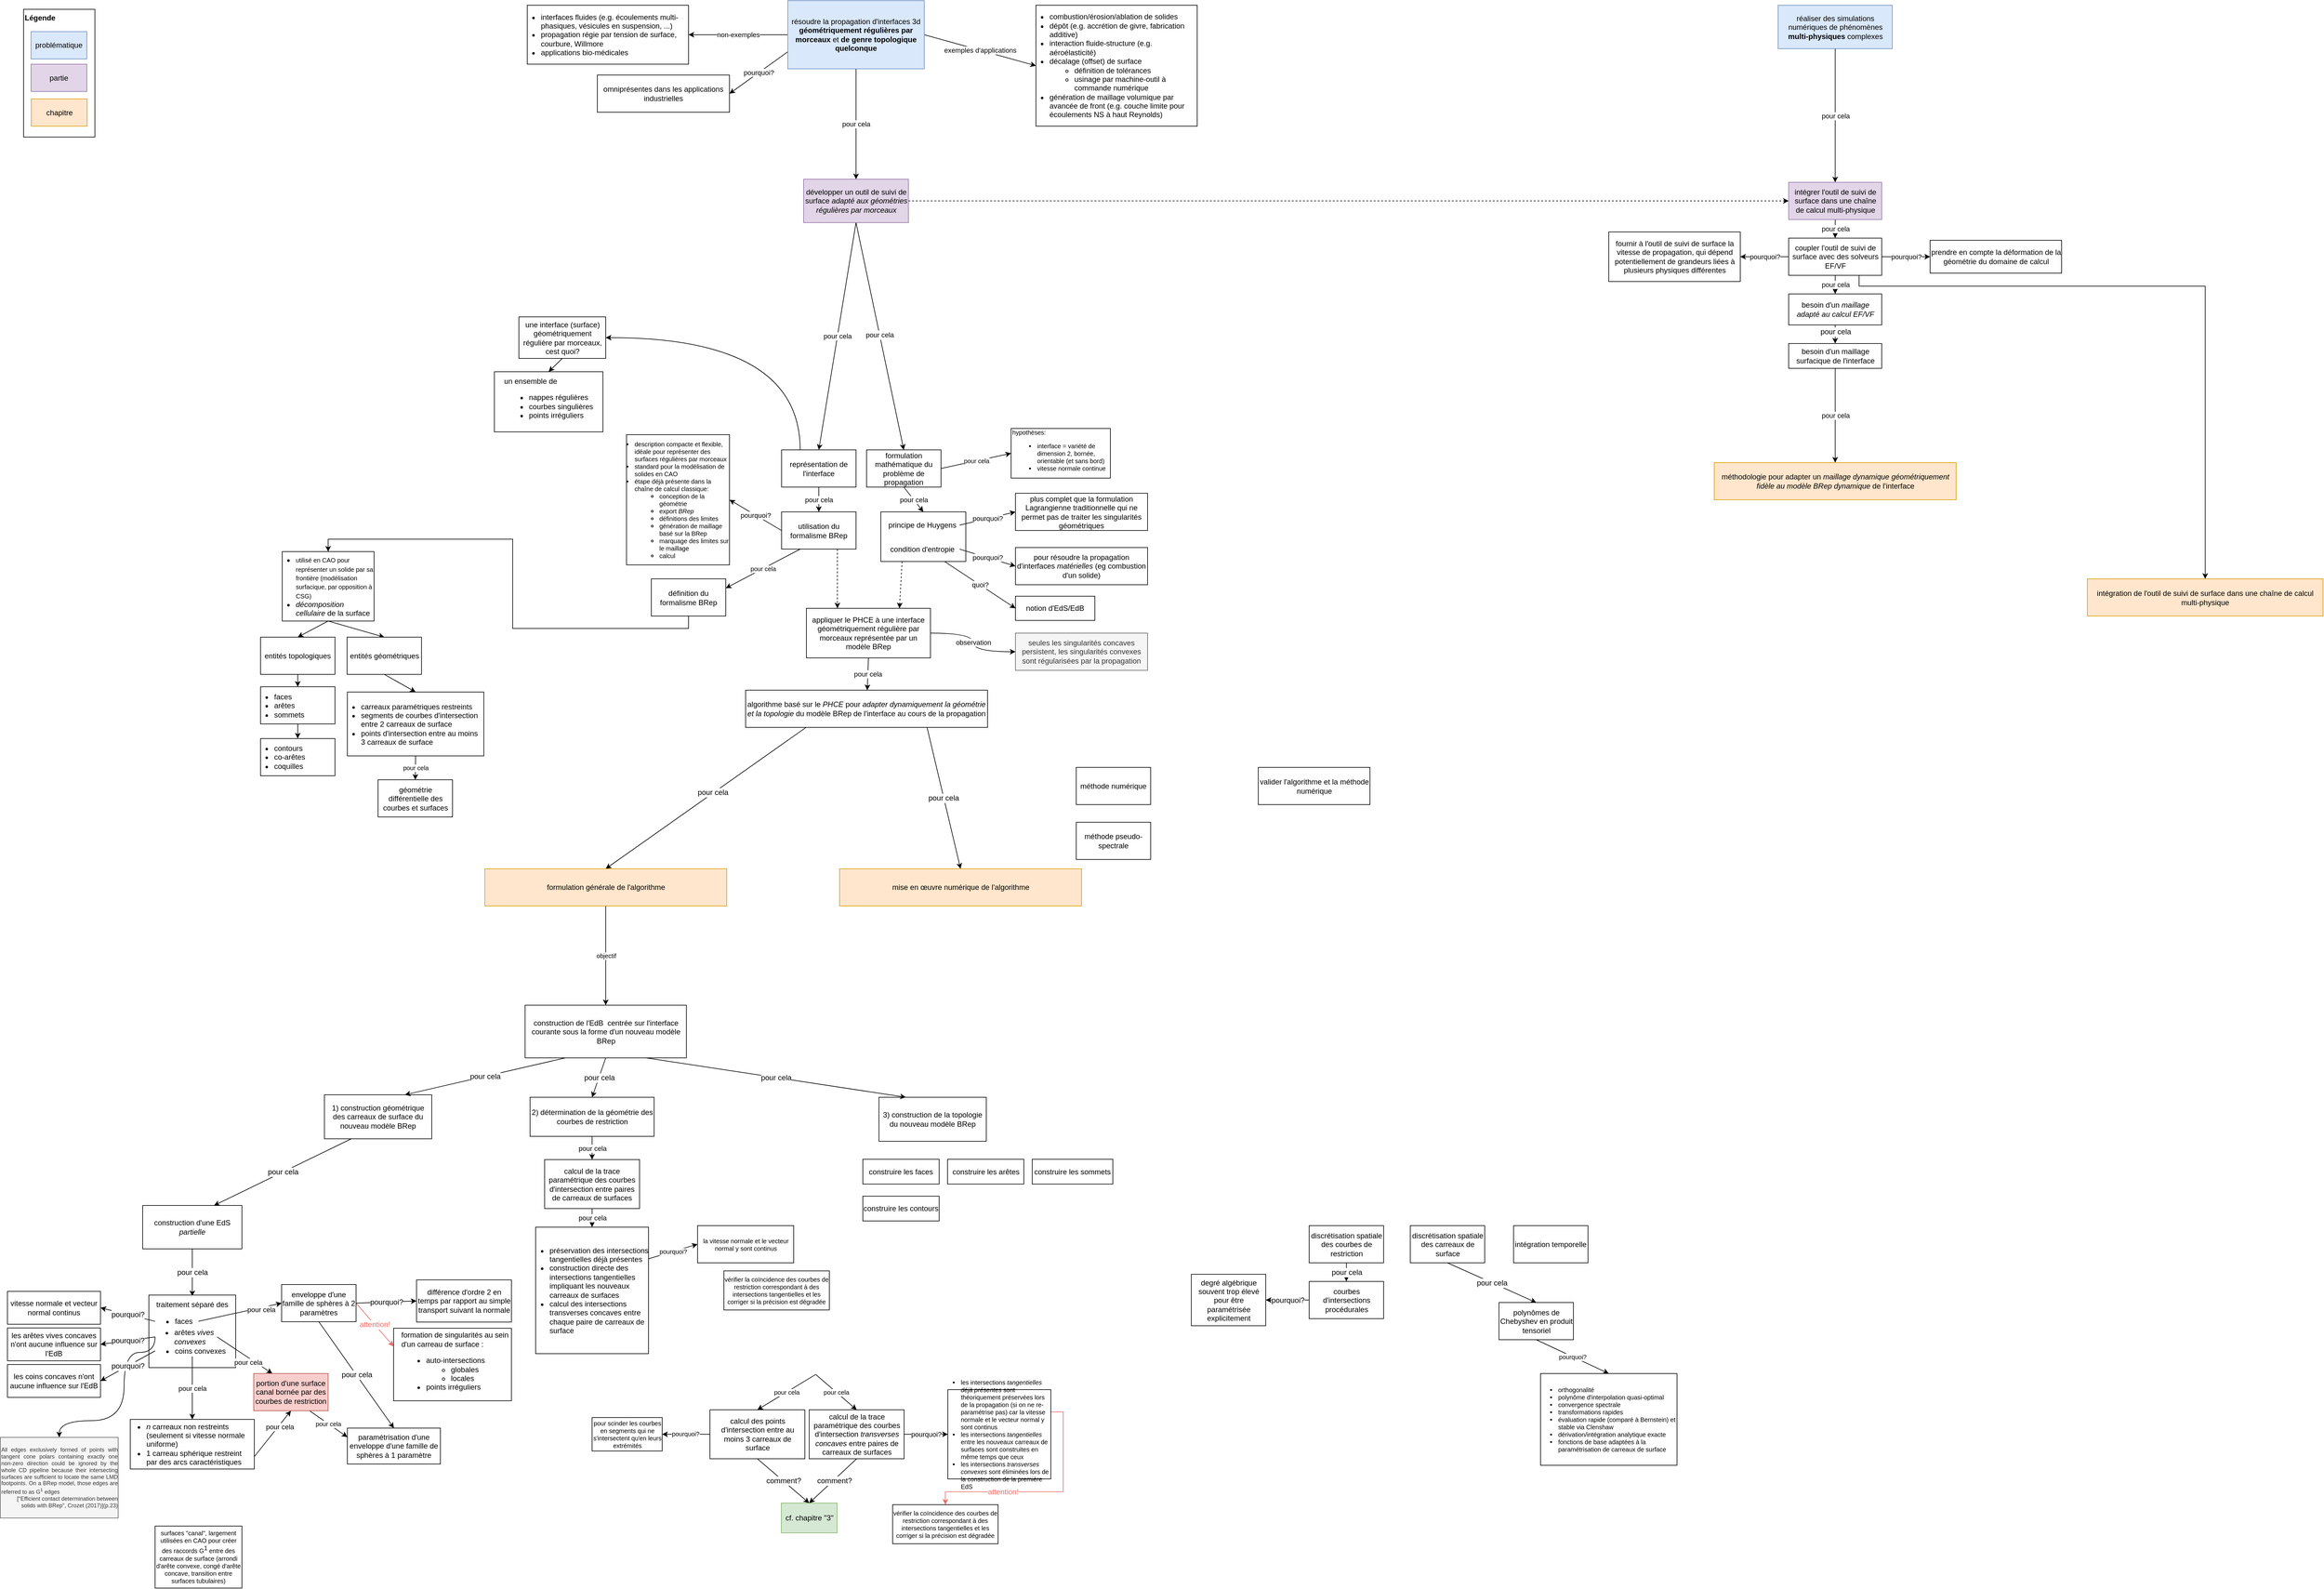 <mxfile version="10.6.8" type="device"><diagram id="3V4UhSUNMf4kDfP_RSkl" name="main"><mxGraphModel dx="1654" dy="964" grid="1" gridSize="10" guides="1" tooltips="1" connect="1" arrows="1" fold="1" page="1" pageScale="1" pageWidth="4000" pageHeight="3000" math="0" shadow="0"><root><mxCell id="0"/><mxCell id="1" parent="0"/><mxCell id="ggJOTwpltWvfGzuAw1vr-46" value="Légende" style="rounded=0;whiteSpace=wrap;html=1;align=left;verticalAlign=top;fontStyle=1" parent="1" vertex="1"><mxGeometry x="48" y="24" width="115" height="206" as="geometry"/></mxCell><mxCell id="5oj-8RAV3g0YCeZo7sYv-76" value="&lt;div align=&quot;center&quot;&gt;1) construction géométrique des carreaux de surface du nouveau modèle BRep&lt;br&gt;&lt;/div&gt;" style="rounded=0;whiteSpace=wrap;html=1;strokeColor=#000000;fillColor=#ffffff;fontSize=12;align=center;" parent="1" vertex="1"><mxGeometry x="533" y="1774.5" width="173" height="71" as="geometry"/></mxCell><mxCell id="5oj-8RAV3g0YCeZo7sYv-78" value="&lt;div align=&quot;center&quot;&gt;3) construction de la topologie du nouveau modèle BRep&lt;br&gt;&lt;/div&gt;" style="rounded=0;whiteSpace=wrap;html=1;strokeColor=#000000;fillColor=#ffffff;fontSize=12;align=center;" parent="1" vertex="1"><mxGeometry x="1427" y="1778.5" width="173" height="71" as="geometry"/></mxCell><mxCell id="5oj-8RAV3g0YCeZo7sYv-94" value="formation de singularités au sein d'un carreau de surface :&lt;br&gt;&lt;ul&gt;&lt;li&gt;auto-intersections&lt;/li&gt;&lt;ul&gt;&lt;li&gt;globales&lt;/li&gt;&lt;li&gt;locales&lt;/li&gt;&lt;/ul&gt;&lt;li&gt;points irréguliers&lt;br&gt;&lt;/li&gt;&lt;/ul&gt;" style="rounded=0;whiteSpace=wrap;html=1;strokeColor=#000000;fillColor=#ffffff;fontSize=12;align=left;spacingLeft=10;" parent="1" vertex="1"><mxGeometry x="644.5" y="2151" width="190" height="117" as="geometry"/></mxCell><mxCell id="5oj-8RAV3g0YCeZo7sYv-8" value="pourquoi?" style="rounded=0;orthogonalLoop=1;jettySize=auto;html=1;entryX=1;entryY=0.5;entryDx=0;entryDy=0;endArrow=classic;endFill=1;exitX=0;exitY=0.75;exitDx=0;exitDy=0;" parent="1" source="5oj-8RAV3g0YCeZo7sYv-9" target="5oj-8RAV3g0YCeZo7sYv-2" edge="1"><mxGeometry relative="1" as="geometry"><mxPoint x="1260" y="110" as="sourcePoint"/></mxGeometry></mxCell><mxCell id="9IUyj4MQn5A2SK3NC2IQ-7" value="pour cela" style="edgeStyle=none;rounded=0;orthogonalLoop=1;jettySize=auto;html=1;exitX=0.5;exitY=1;exitDx=0;exitDy=0;entryX=0.5;entryY=0;entryDx=0;entryDy=0;" parent="1" source="9IUyj4MQn5A2SK3NC2IQ-2" target="9IUyj4MQn5A2SK3NC2IQ-3" edge="1"><mxGeometry relative="1" as="geometry"/></mxCell><mxCell id="SHYLRRPYa4TCydYiQVAI-6" style="edgeStyle=orthogonalEdgeStyle;rounded=0;orthogonalLoop=1;jettySize=auto;html=1;exitX=0.25;exitY=0;exitDx=0;exitDy=0;entryX=1;entryY=0.5;entryDx=0;entryDy=0;curved=1;" edge="1" parent="1" source="9IUyj4MQn5A2SK3NC2IQ-2" target="SHYLRRPYa4TCydYiQVAI-1"><mxGeometry relative="1" as="geometry"/></mxCell><mxCell id="9IUyj4MQn5A2SK3NC2IQ-2" value="représentation de l'interface" style="rounded=0;whiteSpace=wrap;html=1;" parent="1" vertex="1"><mxGeometry x="1270" y="734.5" width="120" height="60" as="geometry"/></mxCell><mxCell id="9IUyj4MQn5A2SK3NC2IQ-9" value="pourquoi?" style="edgeStyle=none;rounded=0;orthogonalLoop=1;jettySize=auto;html=1;exitX=0;exitY=0.5;exitDx=0;exitDy=0;entryX=1;entryY=0.5;entryDx=0;entryDy=0;" parent="1" source="9IUyj4MQn5A2SK3NC2IQ-3" target="9IUyj4MQn5A2SK3NC2IQ-5" edge="1"><mxGeometry relative="1" as="geometry"/></mxCell><mxCell id="5oj-8RAV3g0YCeZo7sYv-10" value="" style="rounded=0;orthogonalLoop=1;jettySize=auto;html=1;exitX=0.5;exitY=1;exitDx=0;exitDy=0;entryX=0.5;entryY=0;entryDx=0;entryDy=0;endArrow=classic;endFill=1;fontSize=10;" parent="1" source="UZZpjrWwzgIzlD4dgI3h-14" target="UZZpjrWwzgIzlD4dgI3h-23" edge="1"><mxGeometry relative="1" as="geometry"/></mxCell><mxCell id="5oj-8RAV3g0YCeZo7sYv-20" style="edgeStyle=none;rounded=0;orthogonalLoop=1;jettySize=auto;html=1;exitX=0.75;exitY=1;exitDx=0;exitDy=0;entryX=0.25;entryY=0;entryDx=0;entryDy=0;endArrow=classic;endFill=1;dashed=1;" parent="1" source="9IUyj4MQn5A2SK3NC2IQ-3" target="ggJOTwpltWvfGzuAw1vr-47" edge="1"><mxGeometry relative="1" as="geometry"/></mxCell><mxCell id="UZZpjrWwzgIzlD4dgI3h-8" value="pour cela" style="rounded=0;orthogonalLoop=1;jettySize=auto;html=1;exitX=0.25;exitY=1;exitDx=0;exitDy=0;entryX=1;entryY=0.25;entryDx=0;entryDy=0;strokeColor=#000000;fontSize=10;fontColor=#000000;" parent="1" source="9IUyj4MQn5A2SK3NC2IQ-3" target="UZZpjrWwzgIzlD4dgI3h-6" edge="1"><mxGeometry relative="1" as="geometry"/></mxCell><mxCell id="9IUyj4MQn5A2SK3NC2IQ-3" value="utilisation du formalisme BRep" style="rounded=0;whiteSpace=wrap;html=1;" parent="1" vertex="1"><mxGeometry x="1270" y="834.5" width="120" height="60" as="geometry"/></mxCell><mxCell id="9IUyj4MQn5A2SK3NC2IQ-4" value="géométrie différentielle des courbes et surfaces" style="rounded=0;whiteSpace=wrap;html=1;" parent="1" vertex="1"><mxGeometry x="619.5" y="1266.5" width="120" height="60" as="geometry"/></mxCell><mxCell id="9IUyj4MQn5A2SK3NC2IQ-5" value="&lt;div style=&quot;font-size: 10px&quot; align=&quot;left&quot;&gt;&lt;ul style=&quot;font-size: 10px&quot;&gt;&lt;li style=&quot;font-size: 10px&quot;&gt;description compacte et flexible, idéale pour représenter des surfaces régulières par morceaux&lt;/li&gt;&lt;li style=&quot;font-size: 10px&quot;&gt;standard pour la modélisation de solides en CAO&lt;/li&gt;&lt;li style=&quot;font-size: 10px&quot;&gt;étape déjà présente dans la chaîne de calcul classique:&lt;/li&gt;&lt;ul&gt;&lt;li style=&quot;font-size: 10px&quot;&gt;conception de la géométrie&lt;/li&gt;&lt;li style=&quot;font-size: 10px&quot;&gt;export &lt;i&gt;BRep&lt;/i&gt;&lt;/li&gt;&lt;li style=&quot;font-size: 10px&quot;&gt;définitions des limites&lt;/li&gt;&lt;li style=&quot;font-size: 10px&quot;&gt;génération de maillage basé sur la BRep&lt;br&gt;&lt;/li&gt;&lt;li style=&quot;font-size: 10px&quot;&gt;marquage des limites sur le maillage&lt;/li&gt;&lt;li style=&quot;font-size: 10px&quot;&gt;calcul&lt;br&gt;&lt;/li&gt;&lt;/ul&gt;&lt;/ul&gt;&lt;/div&gt;" style="rounded=0;whiteSpace=wrap;html=1;spacingLeft=-28;fontSize=10;" parent="1" vertex="1"><mxGeometry x="1020" y="710" width="166" height="210" as="geometry"/></mxCell><mxCell id="5oj-8RAV3g0YCeZo7sYv-14" value="pour cela" style="edgeStyle=none;rounded=0;orthogonalLoop=1;jettySize=auto;html=1;exitX=0.5;exitY=1;exitDx=0;exitDy=0;entryX=0.5;entryY=0;entryDx=0;entryDy=0;endArrow=classic;endFill=1;" parent="1" source="9IUyj4MQn5A2SK3NC2IQ-10" target="5oj-8RAV3g0YCeZo7sYv-11" edge="1"><mxGeometry relative="1" as="geometry"/></mxCell><mxCell id="UZZpjrWwzgIzlD4dgI3h-12" value="pour cela" style="edgeStyle=none;rounded=0;orthogonalLoop=1;jettySize=auto;html=1;exitX=1;exitY=0.5;exitDx=0;exitDy=0;entryX=0;entryY=0.5;entryDx=0;entryDy=0;strokeColor=#000000;fontSize=10;fontColor=#000000;" parent="1" source="9IUyj4MQn5A2SK3NC2IQ-10" target="UZZpjrWwzgIzlD4dgI3h-11" edge="1"><mxGeometry relative="1" as="geometry"/></mxCell><mxCell id="9IUyj4MQn5A2SK3NC2IQ-10" value="formulation mathématique du problème de propagation" style="rounded=0;whiteSpace=wrap;html=1;" parent="1" vertex="1"><mxGeometry x="1407" y="734.5" width="120" height="60" as="geometry"/></mxCell><mxCell id="9IUyj4MQn5A2SK3NC2IQ-14" value="plus complet que la formulation Lagrangienne traditionnelle qui ne permet pas de traiter les singularités géométriques" style="rounded=0;whiteSpace=wrap;html=1;" parent="1" vertex="1"><mxGeometry x="1647" y="804.5" width="213" height="60" as="geometry"/></mxCell><mxCell id="dQmw5NRW7VL9Pw2cw0b9-4" value="pour résoudre la propagation d'interfaces &lt;i&gt;matérielles &lt;/i&gt;(eg combustion d'un solide)" style="rounded=0;whiteSpace=wrap;html=1;" parent="1" vertex="1"><mxGeometry x="1647" y="892" width="213" height="60" as="geometry"/></mxCell><mxCell id="5oj-8RAV3g0YCeZo7sYv-2" value="omniprésentes dans les applications industrielles" style="rounded=0;whiteSpace=wrap;html=1;" parent="1" vertex="1"><mxGeometry x="973" y="130" width="213" height="60" as="geometry"/></mxCell><mxCell id="5oj-8RAV3g0YCeZo7sYv-12" value="" style="group" parent="1" vertex="1" connectable="0"><mxGeometry x="1430" y="834.5" width="137" height="80" as="geometry"/></mxCell><mxCell id="5oj-8RAV3g0YCeZo7sYv-11" value="" style="rounded=0;whiteSpace=wrap;html=1;fillColor=#ffffff;" parent="5oj-8RAV3g0YCeZo7sYv-12" vertex="1"><mxGeometry width="137" height="80.0" as="geometry"/></mxCell><mxCell id="9IUyj4MQn5A2SK3NC2IQ-12" value="principe de Huygens" style="rounded=0;whiteSpace=wrap;html=1;fillColor=none;strokeColor=none;" parent="5oj-8RAV3g0YCeZo7sYv-12" vertex="1"><mxGeometry x="7" y="12.444" width="120" height="17.778" as="geometry"/></mxCell><mxCell id="dQmw5NRW7VL9Pw2cw0b9-2" value="condition d'entropie" style="rounded=0;whiteSpace=wrap;html=1;fillColor=none;strokeColor=none;" parent="5oj-8RAV3g0YCeZo7sYv-12" vertex="1"><mxGeometry x="7" y="50.056" width="120" height="20.0" as="geometry"/></mxCell><mxCell id="9IUyj4MQn5A2SK3NC2IQ-15" value="pourquoi?" style="edgeStyle=none;rounded=0;orthogonalLoop=1;jettySize=auto;html=1;exitX=1;exitY=0.5;exitDx=0;exitDy=0;entryX=0;entryY=0.5;entryDx=0;entryDy=0;" parent="1" source="9IUyj4MQn5A2SK3NC2IQ-12" target="9IUyj4MQn5A2SK3NC2IQ-14" edge="1"><mxGeometry relative="1" as="geometry"/></mxCell><mxCell id="dQmw5NRW7VL9Pw2cw0b9-5" value="pourquoi?" style="rounded=0;orthogonalLoop=1;jettySize=auto;html=1;exitX=1;exitY=0.5;exitDx=0;exitDy=0;entryX=0;entryY=0.5;entryDx=0;entryDy=0;" parent="1" source="dQmw5NRW7VL9Pw2cw0b9-2" target="dQmw5NRW7VL9Pw2cw0b9-4" edge="1"><mxGeometry relative="1" as="geometry"/></mxCell><mxCell id="5oj-8RAV3g0YCeZo7sYv-43" style="edgeStyle=none;rounded=0;orthogonalLoop=1;jettySize=auto;html=1;exitX=0.25;exitY=1;exitDx=0;exitDy=0;entryX=0.5;entryY=0;entryDx=0;entryDy=0;endArrow=classic;endFill=1;fontSize=12;" parent="1" source="5oj-8RAV3g0YCeZo7sYv-16" target="9NF0sOS51viyV5bIf3SS-2" edge="1"><mxGeometry relative="1" as="geometry"><mxPoint x="1159.5" y="1221" as="sourcePoint"/></mxGeometry></mxCell><mxCell id="5oj-8RAV3g0YCeZo7sYv-71" value="pour cela" style="text;html=1;resizable=0;points=[];align=center;verticalAlign=middle;labelBackgroundColor=#ffffff;fontSize=12;" parent="5oj-8RAV3g0YCeZo7sYv-43" vertex="1" connectable="0"><mxGeometry x="-0.072" y="-1" relative="1" as="geometry"><mxPoint as="offset"/></mxGeometry></mxCell><mxCell id="5oj-8RAV3g0YCeZo7sYv-80" value="pour cela" style="edgeStyle=none;rounded=0;orthogonalLoop=1;jettySize=auto;html=1;exitX=0.75;exitY=1;exitDx=0;exitDy=0;entryX=0.5;entryY=0;entryDx=0;entryDy=0;endArrow=classic;endFill=1;fontSize=12;" parent="1" source="5oj-8RAV3g0YCeZo7sYv-16" target="9NF0sOS51viyV5bIf3SS-3" edge="1"><mxGeometry relative="1" as="geometry"/></mxCell><mxCell id="5oj-8RAV3g0YCeZo7sYv-16" value="algorithme basé sur le &lt;i&gt;PHCE&lt;/i&gt; pour &lt;i&gt;adapter dynamiquement la géométrie et la topologie&lt;/i&gt; du modèle BRep de l'interface au cours de la propagation" style="rounded=0;whiteSpace=wrap;html=1;" parent="1" vertex="1"><mxGeometry x="1212" y="1122" width="390" height="60" as="geometry"/></mxCell><mxCell id="5oj-8RAV3g0YCeZo7sYv-19" style="edgeStyle=none;rounded=0;orthogonalLoop=1;jettySize=auto;html=1;exitX=0.25;exitY=1;exitDx=0;exitDy=0;entryX=0.75;entryY=0;entryDx=0;entryDy=0;endArrow=classic;endFill=1;dashed=1;" parent="1" source="5oj-8RAV3g0YCeZo7sYv-11" target="ggJOTwpltWvfGzuAw1vr-47" edge="1"><mxGeometry relative="1" as="geometry"/></mxCell><mxCell id="5oj-8RAV3g0YCeZo7sYv-34" value="pourquoi?" style="edgeStyle=none;rounded=0;orthogonalLoop=1;jettySize=auto;html=1;exitX=0.5;exitY=1;exitDx=0;exitDy=0;entryX=0.5;entryY=0;entryDx=0;entryDy=0;endArrow=classic;endFill=1;fontSize=10;" parent="1" source="5oj-8RAV3g0YCeZo7sYv-21" target="5oj-8RAV3g0YCeZo7sYv-22" edge="1"><mxGeometry relative="1" as="geometry"/></mxCell><mxCell id="5oj-8RAV3g0YCeZo7sYv-21" value="polynômes de Chebyshev en produit tensoriel" style="rounded=0;whiteSpace=wrap;html=1;strokeColor=#000000;fillColor=#ffffff;" parent="1" vertex="1"><mxGeometry x="2426.5" y="2109.5" width="120" height="60" as="geometry"/></mxCell><mxCell id="5oj-8RAV3g0YCeZo7sYv-22" value="&lt;ul style=&quot;font-size: 10px&quot;&gt;&lt;li style=&quot;font-size: 10px&quot;&gt;orthogonalité&lt;/li&gt;&lt;li style=&quot;font-size: 10px&quot;&gt;polynôme d'interpolation quasi-optimal&lt;br&gt;&lt;/li&gt;&lt;li style=&quot;font-size: 10px&quot;&gt;convergence spectrale&lt;/li&gt;&lt;li style=&quot;font-size: 10px&quot;&gt;transformations rapides&lt;br&gt;&lt;/li&gt;&lt;li style=&quot;font-size: 10px&quot;&gt;évaluation rapide (comparé à Bernstein) et stable via Clenshaw&lt;/li&gt;&lt;li style=&quot;font-size: 10px&quot;&gt;dérivation/intégration analytique exacte&lt;br&gt;&lt;/li&gt;&lt;li style=&quot;font-size: 10px&quot;&gt;fonctions de base adaptées à la paramétrisation de carreaux de surface&lt;br style=&quot;font-size: 10px&quot;&gt;&lt;/li&gt;&lt;/ul&gt;" style="rounded=0;whiteSpace=wrap;html=1;strokeColor=#000000;fillColor=#ffffff;fontSize=10;spacing=0;spacingLeft=-12;align=left;" parent="1" vertex="1"><mxGeometry x="2493.5" y="2224" width="220" height="148" as="geometry"/></mxCell><mxCell id="5oj-8RAV3g0YCeZo7sYv-27" value="méthode numérique" style="rounded=0;whiteSpace=wrap;html=1;strokeColor=#000000;fillColor=#ffffff;" parent="1" vertex="1"><mxGeometry x="1745" y="1246.5" width="120" height="60" as="geometry"/></mxCell><mxCell id="5oj-8RAV3g0YCeZo7sYv-29" value="méthode pseudo-spectrale" style="rounded=0;whiteSpace=wrap;html=1;strokeColor=#000000;fillColor=#ffffff;" parent="1" vertex="1"><mxGeometry x="1745" y="1335" width="120" height="60" as="geometry"/></mxCell><mxCell id="5oj-8RAV3g0YCeZo7sYv-31" value="paramétrisation d'une enveloppe d'une famille de sphères à 1 paramètre" style="rounded=0;whiteSpace=wrap;html=1;" parent="1" vertex="1"><mxGeometry x="570" y="2312" width="150" height="58" as="geometry"/></mxCell><mxCell id="5oj-8RAV3g0YCeZo7sYv-66" value="pour cela" style="edgeStyle=none;rounded=0;orthogonalLoop=1;jettySize=auto;html=1;exitX=0.5;exitY=1;exitDx=0;exitDy=0;entryX=0.5;entryY=0;entryDx=0;entryDy=0;endArrow=classic;endFill=1;fontSize=12;" parent="1" source="5oj-8RAV3g0YCeZo7sYv-33" target="5oj-8RAV3g0YCeZo7sYv-31" edge="1"><mxGeometry relative="1" as="geometry"/></mxCell><mxCell id="5oj-8RAV3g0YCeZo7sYv-87" value="pourquoi?" style="edgeStyle=none;rounded=0;orthogonalLoop=1;jettySize=auto;html=1;exitX=1;exitY=0.5;exitDx=0;exitDy=0;entryX=0;entryY=0.5;entryDx=0;entryDy=0;endArrow=classic;endFill=1;fontSize=12;" parent="1" source="5oj-8RAV3g0YCeZo7sYv-33" target="5oj-8RAV3g0YCeZo7sYv-86" edge="1"><mxGeometry relative="1" as="geometry"/></mxCell><mxCell id="5oj-8RAV3g0YCeZo7sYv-89" value="&lt;font&gt;attention!&lt;/font&gt;" style="edgeStyle=none;rounded=0;orthogonalLoop=1;jettySize=auto;html=1;exitX=1;exitY=0.5;exitDx=0;exitDy=0;entryX=0;entryY=0.25;entryDx=0;entryDy=0;endArrow=classic;endFill=1;fontSize=12;fontColor=#EA6B66;strokeColor=#EA6B66;" parent="1" source="5oj-8RAV3g0YCeZo7sYv-33" target="5oj-8RAV3g0YCeZo7sYv-94" edge="1"><mxGeometry relative="1" as="geometry"><mxPoint x="673.5" y="2123.5" as="targetPoint"/></mxGeometry></mxCell><mxCell id="5oj-8RAV3g0YCeZo7sYv-33" value="enveloppe d'une famille de sphères à 2 paramètres" style="rounded=0;whiteSpace=wrap;html=1;" parent="1" vertex="1"><mxGeometry x="464" y="2080.5" width="120" height="60" as="geometry"/></mxCell><mxCell id="5oj-8RAV3g0YCeZo7sYv-41" value="" style="group" parent="1" vertex="1" connectable="0"><mxGeometry x="240" y="1953" width="160" height="70" as="geometry"/></mxCell><mxCell id="5oj-8RAV3g0YCeZo7sYv-39" value="construction d'une EdS &lt;i&gt;partielle&lt;/i&gt;" style="rounded=0;whiteSpace=wrap;html=1;strokeColor=#000000;fillColor=#ffffff;fontSize=12;align=center;" parent="5oj-8RAV3g0YCeZo7sYv-41" vertex="1"><mxGeometry width="160" height="70" as="geometry"/></mxCell><mxCell id="5oj-8RAV3g0YCeZo7sYv-44" value="pour cela" style="edgeStyle=none;rounded=0;orthogonalLoop=1;jettySize=auto;html=1;exitX=0.25;exitY=1;exitDx=0;exitDy=0;endArrow=classic;endFill=1;fontSize=12;entryX=0.75;entryY=0;entryDx=0;entryDy=0;" parent="1" source="5oj-8RAV3g0YCeZo7sYv-42" target="5oj-8RAV3g0YCeZo7sYv-76" edge="1"><mxGeometry relative="1" as="geometry"><mxPoint x="693" y="1775.5" as="targetPoint"/></mxGeometry></mxCell><mxCell id="5oj-8RAV3g0YCeZo7sYv-79" value="pour cela" style="edgeStyle=none;rounded=0;orthogonalLoop=1;jettySize=auto;html=1;exitX=0.75;exitY=1;exitDx=0;exitDy=0;entryX=0.25;entryY=0;entryDx=0;entryDy=0;endArrow=classic;endFill=1;fontSize=12;" parent="1" source="5oj-8RAV3g0YCeZo7sYv-42" target="5oj-8RAV3g0YCeZo7sYv-78" edge="1"><mxGeometry relative="1" as="geometry"/></mxCell><mxCell id="sntRJTxyuBcKwtaXbKw5-4" value="pour cela" style="edgeStyle=none;rounded=0;orthogonalLoop=1;jettySize=auto;html=1;exitX=0.5;exitY=1;exitDx=0;exitDy=0;entryX=0.5;entryY=0;entryDx=0;entryDy=0;endArrow=classic;endFill=1;fontSize=12;" parent="1" source="5oj-8RAV3g0YCeZo7sYv-42" target="sntRJTxyuBcKwtaXbKw5-3" edge="1"><mxGeometry relative="1" as="geometry"/></mxCell><mxCell id="5oj-8RAV3g0YCeZo7sYv-42" value="construction de l'EdB&amp;nbsp; centrée sur l'interface courante sous la forme d'un nouveau modèle BRep" style="rounded=0;whiteSpace=wrap;html=1;strokeColor=#000000;fillColor=#ffffff;fontSize=12;align=center;" parent="1" vertex="1"><mxGeometry x="856.5" y="1630" width="260" height="85" as="geometry"/></mxCell><mxCell id="5oj-8RAV3g0YCeZo7sYv-48" value="pour cela" style="edgeStyle=none;rounded=0;orthogonalLoop=1;jettySize=auto;html=1;exitX=0.5;exitY=1;exitDx=0;exitDy=0;endArrow=classic;endFill=1;fontSize=12;entryX=0.5;entryY=0;entryDx=0;entryDy=0;" parent="1" source="5oj-8RAV3g0YCeZo7sYv-39" target="5oj-8RAV3g0YCeZo7sYv-49" edge="1"><mxGeometry relative="1" as="geometry"><mxPoint x="317.154" y="2055" as="targetPoint"/></mxGeometry></mxCell><mxCell id="5oj-8RAV3g0YCeZo7sYv-54" value="" style="group" parent="1" vertex="1" connectable="0"><mxGeometry x="250" y="2097.5" width="140" height="117" as="geometry"/></mxCell><mxCell id="5oj-8RAV3g0YCeZo7sYv-53" value="" style="rounded=0;whiteSpace=wrap;html=1;strokeColor=#000000;fillColor=#ffffff;fontSize=12;align=left;" parent="5oj-8RAV3g0YCeZo7sYv-54" vertex="1"><mxGeometry width="140" height="117" as="geometry"/></mxCell><mxCell id="5oj-8RAV3g0YCeZo7sYv-49" value="traitement séparé des" style="rounded=0;whiteSpace=wrap;html=1;strokeColor=none;fillColor=none;fontSize=12;align=center;" parent="5oj-8RAV3g0YCeZo7sYv-54" vertex="1"><mxGeometry y="1.8" width="140" height="27" as="geometry"/></mxCell><mxCell id="5oj-8RAV3g0YCeZo7sYv-50" value="&lt;ul&gt;&lt;li&gt;faces&lt;/li&gt;&lt;/ul&gt;" style="rounded=0;whiteSpace=wrap;html=1;strokeColor=none;fillColor=none;fontSize=12;align=left;spacingLeft=-10;" parent="5oj-8RAV3g0YCeZo7sYv-54" vertex="1"><mxGeometry x="10" y="28.8" width="70" height="27" as="geometry"/></mxCell><mxCell id="5oj-8RAV3g0YCeZo7sYv-51" value="&lt;div align=&quot;left&quot;&gt;&lt;ul&gt;&lt;li&gt;arêtes&lt;i&gt; vives convexes&lt;/i&gt;&lt;/li&gt;&lt;/ul&gt;&lt;/div&gt;" style="rounded=0;whiteSpace=wrap;html=1;strokeColor=none;fillColor=none;fontSize=12;align=center;spacingLeft=-10;" parent="5oj-8RAV3g0YCeZo7sYv-54" vertex="1"><mxGeometry x="10" y="54" width="100" height="27" as="geometry"/></mxCell><mxCell id="5oj-8RAV3g0YCeZo7sYv-52" value="&lt;div align=&quot;left&quot;&gt;&lt;ul&gt;&lt;li&gt;coins convexes&lt;/li&gt;&lt;/ul&gt;&lt;/div&gt;" style="rounded=0;whiteSpace=wrap;html=1;strokeColor=none;fillColor=none;fontSize=12;align=left;spacingLeft=-10;" parent="5oj-8RAV3g0YCeZo7sYv-54" vertex="1"><mxGeometry x="10" y="81" width="120" height="18" as="geometry"/></mxCell><mxCell id="5oj-8RAV3g0YCeZo7sYv-56" value="vitesse normale et vecteur normal continus" style="rounded=0;whiteSpace=wrap;html=1;strokeColor=#000000;fillColor=#ffffff;fontSize=12;align=center;" parent="1" vertex="1"><mxGeometry x="22" y="2091.5" width="150" height="53" as="geometry"/></mxCell><mxCell id="5oj-8RAV3g0YCeZo7sYv-57" value="pourquoi?" style="edgeStyle=none;rounded=0;orthogonalLoop=1;jettySize=auto;html=1;exitX=0;exitY=0.5;exitDx=0;exitDy=0;entryX=1;entryY=0.5;entryDx=0;entryDy=0;endArrow=classic;endFill=1;fontSize=12;" parent="1" source="5oj-8RAV3g0YCeZo7sYv-50" target="5oj-8RAV3g0YCeZo7sYv-56" edge="1"><mxGeometry relative="1" as="geometry"/></mxCell><mxCell id="5oj-8RAV3g0YCeZo7sYv-58" value="les arêtes vives concaves n'ont aucune influence sur l'EdB" style="rounded=0;whiteSpace=wrap;html=1;strokeColor=#000000;fillColor=#ffffff;fontSize=12;align=center;" parent="1" vertex="1"><mxGeometry x="22" y="2150.5" width="150" height="53" as="geometry"/></mxCell><mxCell id="5oj-8RAV3g0YCeZo7sYv-59" value="pourquoi?" style="edgeStyle=none;rounded=0;orthogonalLoop=1;jettySize=auto;html=1;exitX=0;exitY=0.5;exitDx=0;exitDy=0;entryX=1;entryY=0.5;entryDx=0;entryDy=0;endArrow=classic;endFill=1;fontSize=12;" parent="1" source="5oj-8RAV3g0YCeZo7sYv-51" target="5oj-8RAV3g0YCeZo7sYv-58" edge="1"><mxGeometry relative="1" as="geometry"/></mxCell><mxCell id="5oj-8RAV3g0YCeZo7sYv-60" value="les coins concaves n'ont aucune influence sur l'EdB" style="rounded=0;whiteSpace=wrap;html=1;strokeColor=#000000;fillColor=#ffffff;fontSize=12;align=center;" parent="1" vertex="1"><mxGeometry x="22" y="2209.5" width="150" height="53" as="geometry"/></mxCell><mxCell id="5oj-8RAV3g0YCeZo7sYv-64" value="pour cela" style="edgeStyle=none;rounded=0;orthogonalLoop=1;jettySize=auto;html=1;exitX=1;exitY=0.5;exitDx=0;exitDy=0;entryX=0;entryY=0.5;entryDx=0;entryDy=0;endArrow=classic;endFill=1;fontSize=11;" parent="1" source="5oj-8RAV3g0YCeZo7sYv-50" target="5oj-8RAV3g0YCeZo7sYv-33" edge="1"><mxGeometry x="0.477" y="-3" relative="1" as="geometry"><mxPoint x="1" as="offset"/></mxGeometry></mxCell><mxCell id="5oj-8RAV3g0YCeZo7sYv-65" value="pour cela" style="edgeStyle=none;rounded=0;orthogonalLoop=1;jettySize=auto;html=1;exitX=1;exitY=0.5;exitDx=0;exitDy=0;entryX=0.25;entryY=0;entryDx=0;entryDy=0;endArrow=classic;endFill=1;fontSize=11;" parent="1" source="5oj-8RAV3g0YCeZo7sYv-51" target="9NF0sOS51viyV5bIf3SS-15" edge="1"><mxGeometry x="0.207" y="-6" relative="1" as="geometry"><mxPoint as="offset"/></mxGeometry></mxCell><mxCell id="5oj-8RAV3g0YCeZo7sYv-70" value="pour cela" style="edgeStyle=none;rounded=0;orthogonalLoop=1;jettySize=auto;html=1;exitX=1;exitY=0.75;exitDx=0;exitDy=0;entryX=0.5;entryY=1;entryDx=0;entryDy=0;endArrow=classic;endFill=1;fontSize=11;" parent="1" source="5oj-8RAV3g0YCeZo7sYv-68" target="9NF0sOS51viyV5bIf3SS-15" edge="1"><mxGeometry x="0.327" y="-2" relative="1" as="geometry"><mxPoint as="offset"/></mxGeometry></mxCell><mxCell id="5oj-8RAV3g0YCeZo7sYv-68" value="&lt;ul&gt;&lt;li&gt;&lt;i&gt;n&lt;/i&gt; carreaux non restreints (seulement si vitesse normale uniforme)&lt;br&gt;&lt;/li&gt;&lt;li&gt;1 carreau sphérique restreint par des arcs caractéristiques&lt;/li&gt;&lt;/ul&gt;" style="rounded=0;whiteSpace=wrap;html=1;align=left;spacingLeft=-16;" parent="1" vertex="1"><mxGeometry x="220" y="2298" width="200" height="80" as="geometry"/></mxCell><mxCell id="5oj-8RAV3g0YCeZo7sYv-69" value="pour cela" style="edgeStyle=none;rounded=0;orthogonalLoop=1;jettySize=auto;html=1;exitX=0.5;exitY=1;exitDx=0;exitDy=0;entryX=0.5;entryY=0;entryDx=0;entryDy=0;endArrow=classic;endFill=1;fontSize=11;" parent="1" source="5oj-8RAV3g0YCeZo7sYv-52" target="5oj-8RAV3g0YCeZo7sYv-68" edge="1"><mxGeometry relative="1" as="geometry"/></mxCell><mxCell id="5oj-8RAV3g0YCeZo7sYv-77" value="pour cela" style="edgeStyle=none;rounded=0;orthogonalLoop=1;jettySize=auto;html=1;exitX=0.25;exitY=1;exitDx=0;exitDy=0;entryX=0.75;entryY=0;entryDx=0;entryDy=0;endArrow=classic;endFill=1;fontSize=12;" parent="1" source="5oj-8RAV3g0YCeZo7sYv-76" edge="1"><mxGeometry relative="1" as="geometry"><mxPoint x="355" y="1953" as="targetPoint"/></mxGeometry></mxCell><mxCell id="5oj-8RAV3g0YCeZo7sYv-84" value="pour cela" style="edgeStyle=none;rounded=0;orthogonalLoop=1;jettySize=auto;html=1;exitX=0.5;exitY=1;exitDx=0;exitDy=0;entryX=0.5;entryY=0;entryDx=0;entryDy=0;endArrow=classic;endFill=1;fontSize=12;" parent="1" source="5oj-8RAV3g0YCeZo7sYv-82" target="5oj-8RAV3g0YCeZo7sYv-21" edge="1"><mxGeometry relative="1" as="geometry"/></mxCell><mxCell id="5oj-8RAV3g0YCeZo7sYv-82" value="discrétisation spatiale des carreaux de surface" style="rounded=0;whiteSpace=wrap;html=1;strokeColor=#000000;fillColor=#ffffff;" parent="1" vertex="1"><mxGeometry x="2283.5" y="1985.5" width="120" height="60" as="geometry"/></mxCell><mxCell id="5oj-8RAV3g0YCeZo7sYv-83" value="intégration temporelle" style="rounded=0;whiteSpace=wrap;html=1;strokeColor=#000000;fillColor=#ffffff;" parent="1" vertex="1"><mxGeometry x="2450" y="1985.5" width="120" height="60" as="geometry"/></mxCell><mxCell id="5oj-8RAV3g0YCeZo7sYv-85" value="méthodologie pour adapter un &lt;i&gt;maillage dynamique géométriquement fidèle au modèle BRep dynamique&lt;/i&gt; de l'interface" style="rounded=0;whiteSpace=wrap;html=1;strokeColor=#d79b00;fillColor=#ffe6cc;" parent="1" vertex="1"><mxGeometry x="2773.5" y="755" width="390" height="60" as="geometry"/></mxCell><mxCell id="5oj-8RAV3g0YCeZo7sYv-86" value="différence d'ordre 2 en temps par rapport au simple transport suivant la normale" style="rounded=0;whiteSpace=wrap;html=1;" parent="1" vertex="1"><mxGeometry x="681.5" y="2073" width="153" height="68" as="geometry"/></mxCell><mxCell id="5oj-8RAV3g0YCeZo7sYv-101" value="pour cela" style="edgeStyle=none;rounded=0;orthogonalLoop=1;jettySize=auto;html=1;endArrow=classic;endFill=1;fontSize=12;entryX=0.5;entryY=0;entryDx=0;entryDy=0;" parent="1" source="5oj-8RAV3g0YCeZo7sYv-97" target="5oj-8RAV3g0YCeZo7sYv-99" edge="1"><mxGeometry relative="1" as="geometry"><mxPoint x="2180.5" y="2072.5" as="targetPoint"/></mxGeometry></mxCell><mxCell id="5oj-8RAV3g0YCeZo7sYv-97" value="discrétisation spatiale des courbes de restriction" style="rounded=0;whiteSpace=wrap;html=1;strokeColor=#000000;fillColor=#ffffff;" parent="1" vertex="1"><mxGeometry x="2120.5" y="1985.5" width="120" height="60" as="geometry"/></mxCell><mxCell id="5oj-8RAV3g0YCeZo7sYv-103" value="pourquoi?" style="edgeStyle=none;rounded=0;orthogonalLoop=1;jettySize=auto;html=1;exitX=0;exitY=0.5;exitDx=0;exitDy=0;entryX=1;entryY=0.5;entryDx=0;entryDy=0;endArrow=classic;endFill=1;fontSize=12;" parent="1" source="5oj-8RAV3g0YCeZo7sYv-99" target="5oj-8RAV3g0YCeZo7sYv-102" edge="1"><mxGeometry relative="1" as="geometry"/></mxCell><mxCell id="5oj-8RAV3g0YCeZo7sYv-99" value="courbes d'intersections procédurales" style="rounded=0;whiteSpace=wrap;html=1;strokeColor=#000000;fillColor=#ffffff;" parent="1" vertex="1"><mxGeometry x="2120.5" y="2075.5" width="120" height="60" as="geometry"/></mxCell><mxCell id="5oj-8RAV3g0YCeZo7sYv-102" value="degré algébrique souvent trop élevé pour être paramétrisée explicitement" style="rounded=0;whiteSpace=wrap;html=1;strokeColor=#000000;fillColor=#ffffff;" parent="1" vertex="1"><mxGeometry x="1930.5" y="2064" width="120" height="83" as="geometry"/></mxCell><mxCell id="_Eh__x2i_B2-RTzuXTfd-6" value="pour cela" style="edgeStyle=none;rounded=0;orthogonalLoop=1;jettySize=auto;html=1;exitX=0.5;exitY=1;exitDx=0;exitDy=0;entryX=0.5;entryY=0;entryDx=0;entryDy=0;endArrow=classic;endFill=1;fontSize=10;" parent="1" target="_Eh__x2i_B2-RTzuXTfd-5" edge="1"><mxGeometry relative="1" as="geometry"><mxPoint x="1325" y="2225.5" as="sourcePoint"/></mxGeometry></mxCell><mxCell id="_Eh__x2i_B2-RTzuXTfd-8" value="pour cela" style="edgeStyle=none;rounded=0;orthogonalLoop=1;jettySize=auto;html=1;exitX=0.5;exitY=1;exitDx=0;exitDy=0;entryX=0.5;entryY=0;entryDx=0;entryDy=0;endArrow=classic;endFill=1;fontSize=10;" parent="1" target="sntRJTxyuBcKwtaXbKw5-5" edge="1"><mxGeometry relative="1" as="geometry"><mxPoint x="1325" y="2225.5" as="sourcePoint"/></mxGeometry></mxCell><mxCell id="UZZpjrWwzgIzlD4dgI3h-5" value="pour cela" style="edgeStyle=orthogonalEdgeStyle;rounded=0;orthogonalLoop=1;jettySize=auto;html=1;exitX=0.5;exitY=1;exitDx=0;exitDy=0;entryX=0.5;entryY=0;entryDx=0;entryDy=0;strokeColor=#000000;fontSize=11;fontColor=#000000;" parent="1" source="sntRJTxyuBcKwtaXbKw5-3" target="UZZpjrWwzgIzlD4dgI3h-4" edge="1"><mxGeometry relative="1" as="geometry"/></mxCell><mxCell id="sntRJTxyuBcKwtaXbKw5-3" value="2) détermination de la géométrie des courbes de restriction" style="rounded=0;whiteSpace=wrap;html=1;strokeColor=#000000;fillColor=#ffffff;fontSize=12;align=center;" parent="1" vertex="1"><mxGeometry x="864.5" y="1778.5" width="200" height="63" as="geometry"/></mxCell><mxCell id="_Eh__x2i_B2-RTzuXTfd-2" value="pourquoi?" style="edgeStyle=none;rounded=0;orthogonalLoop=1;jettySize=auto;html=1;exitX=1;exitY=0.5;exitDx=0;exitDy=0;entryX=0;entryY=0.5;entryDx=0;entryDy=0;endArrow=classic;endFill=1;fontSize=11;" parent="1" source="sntRJTxyuBcKwtaXbKw5-5" target="_Eh__x2i_B2-RTzuXTfd-1" edge="1"><mxGeometry relative="1" as="geometry"/></mxCell><mxCell id="_Eh__x2i_B2-RTzuXTfd-12" style="edgeStyle=none;rounded=0;orthogonalLoop=1;jettySize=auto;html=1;exitX=0.5;exitY=1;exitDx=0;exitDy=0;entryX=0.5;entryY=0;entryDx=0;entryDy=0;endArrow=classic;endFill=1;fontSize=12;" parent="1" source="sntRJTxyuBcKwtaXbKw5-5" target="_Eh__x2i_B2-RTzuXTfd-11" edge="1"><mxGeometry relative="1" as="geometry"/></mxCell><mxCell id="_Eh__x2i_B2-RTzuXTfd-14" value="comment?" style="text;html=1;resizable=0;points=[];align=center;verticalAlign=middle;labelBackgroundColor=#ffffff;fontSize=12;" parent="_Eh__x2i_B2-RTzuXTfd-12" vertex="1" connectable="0"><mxGeometry x="-0.026" y="1" relative="1" as="geometry"><mxPoint as="offset"/></mxGeometry></mxCell><mxCell id="sntRJTxyuBcKwtaXbKw5-5" value="calcul de la trace paramétrique des courbes d'intersection &lt;i&gt;transverses concaves&lt;/i&gt; entre paires de carreaux de surfaces" style="rounded=0;whiteSpace=wrap;html=1;" parent="1" vertex="1"><mxGeometry x="1314.5" y="2282.5" width="153" height="79" as="geometry"/></mxCell><mxCell id="UZZpjrWwzgIzlD4dgI3h-2" value="attention!" style="edgeStyle=orthogonalEdgeStyle;rounded=0;orthogonalLoop=1;jettySize=auto;html=1;exitX=1;exitY=0.25;exitDx=0;exitDy=0;entryX=0.5;entryY=0;entryDx=0;entryDy=0;fontSize=12;fontColor=#EA6B66;strokeColor=#EA6B66;" parent="1" source="_Eh__x2i_B2-RTzuXTfd-1" target="UZZpjrWwzgIzlD4dgI3h-1" edge="1"><mxGeometry x="0.365" relative="1" as="geometry"><mxPoint as="offset"/></mxGeometry></mxCell><mxCell id="_Eh__x2i_B2-RTzuXTfd-1" value="&lt;div style=&quot;font-size: 10px&quot; align=&quot;left&quot;&gt;&lt;ul style=&quot;font-size: 10px&quot;&gt;&lt;li style=&quot;font-size: 10px&quot;&gt;les intersections &lt;i&gt;tangentielles&lt;/i&gt; &lt;i&gt;déjà présentes&lt;/i&gt; sont théoriquement préservées lors de la propagation (si on ne re-paramétrise pas) car la vitesse normale et le vecteur normal y sont continus&lt;/li&gt;&lt;li style=&quot;font-size: 10px&quot;&gt;les intersections &lt;i&gt;tangentielles &lt;/i&gt;entre&lt;i&gt; &lt;/i&gt;les nouveaux carreaux de surfaces sont construites en même temps que ceux &lt;br&gt;&lt;i&gt;&lt;/i&gt;&lt;/li&gt;&lt;li style=&quot;font-size: 10px&quot;&gt;les intersections &lt;i&gt;transverses convexes&lt;/i&gt; sont éliminées lors de la construction de la première EdS&lt;br&gt;&lt;/li&gt;&lt;/ul&gt;&lt;/div&gt;" style="rounded=0;whiteSpace=wrap;html=1;strokeColor=#000000;fillColor=#ffffff;fontSize=10;align=center;spacingLeft=-20;" parent="1" vertex="1"><mxGeometry x="1538" y="2250" width="166" height="144" as="geometry"/></mxCell><mxCell id="_Eh__x2i_B2-RTzuXTfd-10" value="pourquoi?" style="edgeStyle=none;rounded=0;orthogonalLoop=1;jettySize=auto;html=1;exitX=0;exitY=0.5;exitDx=0;exitDy=0;entryX=1;entryY=0.5;entryDx=0;entryDy=0;endArrow=classic;endFill=1;fontSize=10;" parent="1" source="_Eh__x2i_B2-RTzuXTfd-5" target="_Eh__x2i_B2-RTzuXTfd-9" edge="1"><mxGeometry x="0.034" y="-1" relative="1" as="geometry"><mxPoint as="offset"/></mxGeometry></mxCell><mxCell id="_Eh__x2i_B2-RTzuXTfd-13" value="comment?" style="edgeStyle=none;rounded=0;orthogonalLoop=1;jettySize=auto;html=1;exitX=0.5;exitY=1;exitDx=0;exitDy=0;endArrow=classic;endFill=1;fontSize=12;entryX=0.5;entryY=0;entryDx=0;entryDy=0;" parent="1" source="_Eh__x2i_B2-RTzuXTfd-5" target="_Eh__x2i_B2-RTzuXTfd-11" edge="1"><mxGeometry relative="1" as="geometry"><mxPoint x="1231.5" y="2421.5" as="targetPoint"/></mxGeometry></mxCell><mxCell id="_Eh__x2i_B2-RTzuXTfd-5" value="calcul des points d'intersection entre au moins 3 carreaux de surface" style="rounded=0;whiteSpace=wrap;html=1;" parent="1" vertex="1"><mxGeometry x="1154.5" y="2282.5" width="153" height="79" as="geometry"/></mxCell><mxCell id="_Eh__x2i_B2-RTzuXTfd-9" value="pour scinder les courbes en segments qui ne s'intersectent qu'en leurs extrémités" style="rounded=0;whiteSpace=wrap;html=1;fontSize=10;" parent="1" vertex="1"><mxGeometry x="964.5" y="2295" width="113" height="54" as="geometry"/></mxCell><mxCell id="_Eh__x2i_B2-RTzuXTfd-11" value="cf. chapitre &quot;3&quot;" style="rounded=0;whiteSpace=wrap;html=1;strokeColor=#82b366;fillColor=#d5e8d4;fontSize=12;align=center;" parent="1" vertex="1"><mxGeometry x="1269.5" y="2433" width="90" height="48" as="geometry"/></mxCell><mxCell id="ggJOTwpltWvfGzuAw1vr-6" value="&lt;ul&gt;&lt;li&gt;combustion/érosion/ablation de solides&lt;/li&gt;&lt;li&gt;dépôt (e.g. accrétion de givre, fabrication additive)&lt;br&gt;&lt;/li&gt;&lt;li&gt;interaction fluide-structure (e.g. aéroélasticité)&lt;/li&gt;&lt;li&gt;décalage (offset) de surface&lt;/li&gt;&lt;ul&gt;&lt;li&gt;définition de tolérances&lt;br&gt;&lt;/li&gt;&lt;li&gt;usinage par machine-outil à commande numérique&lt;/li&gt;&lt;/ul&gt;&lt;li&gt;génération de maillage volumique par avancée de front (e.g. couche limite pour écoulements NS à haut Reynolds)&lt;/li&gt;&lt;/ul&gt;" style="rounded=0;whiteSpace=wrap;html=1;align=left;spacingLeft=-20;" parent="1" vertex="1"><mxGeometry x="1680" y="17.5" width="260" height="195" as="geometry"/></mxCell><mxCell id="ggJOTwpltWvfGzuAw1vr-7" value="exemples d'applications" style="rounded=0;orthogonalLoop=1;jettySize=auto;html=1;exitX=1;exitY=0.5;exitDx=0;exitDy=0;entryX=0;entryY=0.5;entryDx=0;entryDy=0;" parent="1" source="5oj-8RAV3g0YCeZo7sYv-9" target="ggJOTwpltWvfGzuAw1vr-6" edge="1"><mxGeometry relative="1" as="geometry"/></mxCell><mxCell id="ggJOTwpltWvfGzuAw1vr-16" value="pour cela" style="edgeStyle=none;rounded=0;orthogonalLoop=1;jettySize=auto;html=1;exitX=0.5;exitY=1;exitDx=0;exitDy=0;entryX=0.5;entryY=0;entryDx=0;entryDy=0;" parent="1" source="ggJOTwpltWvfGzuAw1vr-9" target="ggJOTwpltWvfGzuAw1vr-11" edge="1"><mxGeometry relative="1" as="geometry"/></mxCell><mxCell id="ggJOTwpltWvfGzuAw1vr-9" value="réaliser des simulations numériques de phénomènes &lt;b&gt;multi-physiques&lt;/b&gt; complexes" style="rounded=0;whiteSpace=wrap;html=1;fillColor=#dae8fc;strokeColor=#6c8ebf;" parent="1" vertex="1"><mxGeometry x="2876.5" y="17.5" width="184" height="70" as="geometry"/></mxCell><mxCell id="ggJOTwpltWvfGzuAw1vr-28" style="edgeStyle=none;rounded=0;orthogonalLoop=1;jettySize=auto;html=1;exitX=1;exitY=0.5;exitDx=0;exitDy=0;entryX=0;entryY=0.5;entryDx=0;entryDy=0;dashed=1;" parent="1" source="ggJOTwpltWvfGzuAw1vr-10" target="ggJOTwpltWvfGzuAw1vr-11" edge="1"><mxGeometry relative="1" as="geometry"/></mxCell><mxCell id="ggJOTwpltWvfGzuAw1vr-33" value="pour cela" style="edgeStyle=none;rounded=0;orthogonalLoop=1;jettySize=auto;html=1;entryX=0.5;entryY=0;entryDx=0;entryDy=0;exitX=0.5;exitY=1;exitDx=0;exitDy=0;" parent="1" source="ggJOTwpltWvfGzuAw1vr-10" target="9IUyj4MQn5A2SK3NC2IQ-2" edge="1"><mxGeometry relative="1" as="geometry"><mxPoint x="1295" y="270" as="sourcePoint"/></mxGeometry></mxCell><mxCell id="ggJOTwpltWvfGzuAw1vr-34" style="edgeStyle=none;rounded=0;orthogonalLoop=1;jettySize=auto;html=1;exitX=0.5;exitY=1;exitDx=0;exitDy=0;entryX=0.5;entryY=0;entryDx=0;entryDy=0;" parent="1" source="ggJOTwpltWvfGzuAw1vr-10" target="9IUyj4MQn5A2SK3NC2IQ-10" edge="1"><mxGeometry relative="1" as="geometry"/></mxCell><mxCell id="ggJOTwpltWvfGzuAw1vr-35" value="&lt;font style=&quot;font-size: 11px&quot;&gt;pour cela&lt;/font&gt;" style="text;html=1;resizable=0;points=[];align=center;verticalAlign=middle;labelBackgroundColor=#ffffff;" parent="ggJOTwpltWvfGzuAw1vr-34" vertex="1" connectable="0"><mxGeometry x="-0.015" relative="1" as="geometry"><mxPoint as="offset"/></mxGeometry></mxCell><mxCell id="ggJOTwpltWvfGzuAw1vr-10" value="développer un outil de suivi de surface &lt;i&gt;adapté aux géométries régulières par morceaux&lt;/i&gt;" style="rounded=0;whiteSpace=wrap;html=1;fillColor=#e1d5e7;strokeColor=#9673a6;" parent="1" vertex="1"><mxGeometry x="1305.5" y="298" width="169" height="70" as="geometry"/></mxCell><mxCell id="ggJOTwpltWvfGzuAw1vr-20" value="pour cela" style="edgeStyle=none;rounded=0;orthogonalLoop=1;jettySize=auto;html=1;exitX=0.5;exitY=1;exitDx=0;exitDy=0;entryX=0.5;entryY=0;entryDx=0;entryDy=0;" parent="1" source="ggJOTwpltWvfGzuAw1vr-11" target="ggJOTwpltWvfGzuAw1vr-17" edge="1"><mxGeometry relative="1" as="geometry"/></mxCell><mxCell id="ggJOTwpltWvfGzuAw1vr-42" style="edgeStyle=orthogonalEdgeStyle;rounded=0;orthogonalLoop=1;jettySize=auto;html=1;exitX=0.75;exitY=1;exitDx=0;exitDy=0;entryX=0.5;entryY=0;entryDx=0;entryDy=0;" parent="1" source="ggJOTwpltWvfGzuAw1vr-17" target="ggJOTwpltWvfGzuAw1vr-41" edge="1"><mxGeometry relative="1" as="geometry"><Array as="points"><mxPoint x="3007" y="470.5"/><mxPoint x="3565" y="470.5"/></Array></mxGeometry></mxCell><mxCell id="ggJOTwpltWvfGzuAw1vr-11" value="intégrer l'outil de suivi de surface dans une chaîne de calcul multi-physique " style="rounded=0;whiteSpace=wrap;html=1;fillColor=#e1d5e7;strokeColor=#9673a6;" parent="1" vertex="1"><mxGeometry x="2893.5" y="303" width="150" height="60" as="geometry"/></mxCell><mxCell id="ggJOTwpltWvfGzuAw1vr-14" value="pour cela" style="edgeStyle=none;rounded=0;orthogonalLoop=1;jettySize=auto;html=1;exitX=0.5;exitY=1;exitDx=0;exitDy=0;entryX=0.5;entryY=0;entryDx=0;entryDy=0;" parent="1" source="5oj-8RAV3g0YCeZo7sYv-9" target="ggJOTwpltWvfGzuAw1vr-10" edge="1"><mxGeometry relative="1" as="geometry"/></mxCell><mxCell id="ggJOTwpltWvfGzuAw1vr-19" value="pour cela" style="edgeStyle=none;rounded=0;orthogonalLoop=1;jettySize=auto;html=1;exitX=0.5;exitY=1;exitDx=0;exitDy=0;entryX=0.5;entryY=0;entryDx=0;entryDy=0;" parent="1" source="ggJOTwpltWvfGzuAw1vr-17" target="ggJOTwpltWvfGzuAw1vr-18" edge="1"><mxGeometry relative="1" as="geometry"/></mxCell><mxCell id="ggJOTwpltWvfGzuAw1vr-38" value="pourquoi?" style="edgeStyle=none;rounded=0;orthogonalLoop=1;jettySize=auto;html=1;exitX=0;exitY=0.5;exitDx=0;exitDy=0;" parent="1" source="ggJOTwpltWvfGzuAw1vr-17" target="ggJOTwpltWvfGzuAw1vr-37" edge="1"><mxGeometry relative="1" as="geometry"/></mxCell><mxCell id="ggJOTwpltWvfGzuAw1vr-40" value="pourquoi?" style="edgeStyle=none;rounded=0;orthogonalLoop=1;jettySize=auto;html=1;exitX=1;exitY=0.5;exitDx=0;exitDy=0;entryX=0;entryY=0.5;entryDx=0;entryDy=0;" parent="1" source="ggJOTwpltWvfGzuAw1vr-17" target="ggJOTwpltWvfGzuAw1vr-39" edge="1"><mxGeometry relative="1" as="geometry"/></mxCell><mxCell id="ggJOTwpltWvfGzuAw1vr-17" value="coupler l'outil de suivi de surface avec des solveurs EF/VF" style="rounded=0;whiteSpace=wrap;html=1;" parent="1" vertex="1"><mxGeometry x="2893.5" y="393" width="150" height="60" as="geometry"/></mxCell><mxCell id="ggJOTwpltWvfGzuAw1vr-22" style="edgeStyle=none;rounded=0;orthogonalLoop=1;jettySize=auto;html=1;exitX=0.5;exitY=1;exitDx=0;exitDy=0;entryX=0.5;entryY=0;entryDx=0;entryDy=0;" parent="1" source="ggJOTwpltWvfGzuAw1vr-18" target="ggJOTwpltWvfGzuAw1vr-21" edge="1"><mxGeometry relative="1" as="geometry"/></mxCell><mxCell id="ggJOTwpltWvfGzuAw1vr-27" value="pour cela" style="text;html=1;resizable=0;points=[];align=center;verticalAlign=middle;labelBackgroundColor=#ffffff;" parent="ggJOTwpltWvfGzuAw1vr-22" vertex="1" connectable="0"><mxGeometry x="-0.267" relative="1" as="geometry"><mxPoint as="offset"/></mxGeometry></mxCell><mxCell id="ggJOTwpltWvfGzuAw1vr-18" value="besoin d'un &lt;i&gt;maillage adapté au calcul EF/VF&lt;/i&gt;" style="rounded=0;whiteSpace=wrap;html=1;" parent="1" vertex="1"><mxGeometry x="2893.5" y="483" width="150" height="50" as="geometry"/></mxCell><mxCell id="ggJOTwpltWvfGzuAw1vr-36" value="pour cela" style="edgeStyle=none;rounded=0;orthogonalLoop=1;jettySize=auto;html=1;exitX=0.5;exitY=1;exitDx=0;exitDy=0;entryX=0.5;entryY=0;entryDx=0;entryDy=0;" parent="1" source="ggJOTwpltWvfGzuAw1vr-21" target="5oj-8RAV3g0YCeZo7sYv-85" edge="1"><mxGeometry relative="1" as="geometry"/></mxCell><mxCell id="ggJOTwpltWvfGzuAw1vr-21" value="besoin d'un maillage surfacique de l'interface" style="rounded=0;whiteSpace=wrap;html=1;" parent="1" vertex="1"><mxGeometry x="2893.5" y="563" width="150" height="40" as="geometry"/></mxCell><mxCell id="ggJOTwpltWvfGzuAw1vr-32" value="non-exemples" style="edgeStyle=none;rounded=0;orthogonalLoop=1;jettySize=auto;html=1;exitX=0;exitY=0.5;exitDx=0;exitDy=0;" parent="1" source="5oj-8RAV3g0YCeZo7sYv-9" target="ggJOTwpltWvfGzuAw1vr-31" edge="1"><mxGeometry relative="1" as="geometry"/></mxCell><mxCell id="5oj-8RAV3g0YCeZo7sYv-9" value="résoudre la propagation d'interfaces 3d &lt;b&gt;géométriquement régulières par morceaux &lt;/b&gt;et&lt;b&gt; de genre topologique quelconque&lt;/b&gt;&lt;i&gt;&lt;br&gt;&lt;/i&gt;" style="rounded=0;whiteSpace=wrap;html=1;fillColor=#dae8fc;strokeColor=#6c8ebf;" parent="1" vertex="1"><mxGeometry x="1280" y="10" width="220" height="110" as="geometry"/></mxCell><mxCell id="ggJOTwpltWvfGzuAw1vr-31" value="&lt;ul&gt;&lt;li&gt;interfaces fluides (e.g. écoulements multi-phasiques, vésicules en suspension, ...)&lt;br&gt;&lt;/li&gt;&lt;li&gt;propagation régie par tension de surface, courbure, Willmore&lt;/li&gt;&lt;li&gt;applications bio-médicales &lt;br&gt;&lt;/li&gt;&lt;/ul&gt;" style="rounded=0;whiteSpace=wrap;html=1;align=left;spacingLeft=-20;" parent="1" vertex="1"><mxGeometry x="860" y="17.5" width="260" height="95" as="geometry"/></mxCell><mxCell id="ggJOTwpltWvfGzuAw1vr-37" value="fournir à l'outil de suivi de surface la vitesse de propagation, qui dépend potentiellement de grandeurs liées à plusieurs physiques différentes" style="rounded=0;whiteSpace=wrap;html=1;" parent="1" vertex="1"><mxGeometry x="2603.5" y="383" width="212" height="80" as="geometry"/></mxCell><mxCell id="ggJOTwpltWvfGzuAw1vr-39" value="prendre en compte la déformation de la géométrie du domaine de calcul" style="rounded=0;whiteSpace=wrap;html=1;" parent="1" vertex="1"><mxGeometry x="3121.5" y="396.5" width="212" height="53" as="geometry"/></mxCell><mxCell id="ggJOTwpltWvfGzuAw1vr-41" value="intégration de l'outil de suivi de surface dans une chaîne de calcul multi-physique" style="rounded=0;whiteSpace=wrap;html=1;strokeColor=#d79b00;fillColor=#ffe6cc;" parent="1" vertex="1"><mxGeometry x="3375" y="942.5" width="380" height="60" as="geometry"/></mxCell><mxCell id="ggJOTwpltWvfGzuAw1vr-44" value="&lt;div align=&quot;center&quot;&gt;problématique&lt;br&gt;&lt;/div&gt;" style="rounded=0;whiteSpace=wrap;html=1;align=center;fillColor=#dae8fc;strokeColor=#6c8ebf;" parent="1" vertex="1"><mxGeometry x="60" y="60" width="90" height="44" as="geometry"/></mxCell><mxCell id="ggJOTwpltWvfGzuAw1vr-45" value="partie" style="rounded=0;whiteSpace=wrap;html=1;align=center;fillColor=#e1d5e7;strokeColor=#9673a6;" parent="1" vertex="1"><mxGeometry x="60" y="112.5" width="90" height="44" as="geometry"/></mxCell><mxCell id="ggJOTwpltWvfGzuAw1vr-48" value="pour cela" style="rounded=0;orthogonalLoop=1;jettySize=auto;html=1;exitX=0.5;exitY=1;exitDx=0;exitDy=0;" parent="1" source="ggJOTwpltWvfGzuAw1vr-47" target="5oj-8RAV3g0YCeZo7sYv-16" edge="1"><mxGeometry relative="1" as="geometry"/></mxCell><mxCell id="1190-KeX3vmunegcgj8R-2" value="observation" style="edgeStyle=orthogonalEdgeStyle;rounded=0;orthogonalLoop=1;jettySize=auto;html=1;exitX=1;exitY=0.5;exitDx=0;exitDy=0;entryX=0;entryY=0.5;entryDx=0;entryDy=0;curved=1;" parent="1" source="ggJOTwpltWvfGzuAw1vr-47" target="1190-KeX3vmunegcgj8R-1" edge="1"><mxGeometry relative="1" as="geometry"/></mxCell><mxCell id="ggJOTwpltWvfGzuAw1vr-47" value="appliquer le PHCE à une interface géométriquement régulière par morceaux représentée par un modèle BRep" style="rounded=0;whiteSpace=wrap;html=1;" parent="1" vertex="1"><mxGeometry x="1310" y="990" width="200" height="80" as="geometry"/></mxCell><mxCell id="ggJOTwpltWvfGzuAw1vr-49" value="construire les faces" style="rounded=0;whiteSpace=wrap;html=1;strokeColor=#000000;fillColor=#ffffff;fontSize=12;align=center;" parent="1" vertex="1"><mxGeometry x="1401" y="1878.5" width="123" height="40" as="geometry"/></mxCell><mxCell id="ggJOTwpltWvfGzuAw1vr-50" value="construire les arêtes" style="rounded=0;whiteSpace=wrap;html=1;strokeColor=#000000;fillColor=#ffffff;fontSize=12;align=center;" parent="1" vertex="1"><mxGeometry x="1537.5" y="1878.5" width="123" height="40" as="geometry"/></mxCell><mxCell id="ggJOTwpltWvfGzuAw1vr-51" value="construire les sommets" style="rounded=0;whiteSpace=wrap;html=1;strokeColor=#000000;fillColor=#ffffff;fontSize=12;align=center;" parent="1" vertex="1"><mxGeometry x="1674" y="1878.5" width="130" height="40" as="geometry"/></mxCell><mxCell id="ggJOTwpltWvfGzuAw1vr-53" value="construire les contours" style="rounded=0;whiteSpace=wrap;html=1;strokeColor=#000000;fillColor=#ffffff;fontSize=12;align=center;" parent="1" vertex="1"><mxGeometry x="1401" y="1938" width="123" height="40" as="geometry"/></mxCell><mxCell id="UZZpjrWwzgIzlD4dgI3h-1" value="vérifier la coïncidence des courbes de restriction correspondant à des intersections tangentielles et les corriger si la précision est dégradée" style="rounded=0;whiteSpace=wrap;html=1;strokeColor=#000000;fillColor=#ffffff;fontSize=10;align=center;" parent="1" vertex="1"><mxGeometry x="1449" y="2435.5" width="170" height="63" as="geometry"/></mxCell><mxCell id="DpqlSgVK-bEzyYGc7I5w-1" value="pour cela" style="edgeStyle=orthogonalEdgeStyle;rounded=0;orthogonalLoop=1;jettySize=auto;html=1;exitX=0.5;exitY=1;exitDx=0;exitDy=0;entryX=0.5;entryY=0;entryDx=0;entryDy=0;" parent="1" source="UZZpjrWwzgIzlD4dgI3h-4" target="9NF0sOS51viyV5bIf3SS-11" edge="1"><mxGeometry relative="1" as="geometry"/></mxCell><mxCell id="UZZpjrWwzgIzlD4dgI3h-4" value="calcul de la trace paramétrique des courbes d'intersection entre paires de carreaux de surfaces" style="rounded=0;whiteSpace=wrap;html=1;" parent="1" vertex="1"><mxGeometry x="888" y="1879" width="153" height="79" as="geometry"/></mxCell><mxCell id="UZZpjrWwzgIzlD4dgI3h-18" style="edgeStyle=orthogonalEdgeStyle;rounded=0;orthogonalLoop=1;jettySize=auto;html=1;exitX=0.5;exitY=1;exitDx=0;exitDy=0;entryX=0.5;entryY=0;entryDx=0;entryDy=0;strokeColor=#000000;fontSize=10;fontColor=#000000;" parent="1" source="UZZpjrWwzgIzlD4dgI3h-6" target="UZZpjrWwzgIzlD4dgI3h-10" edge="1"><mxGeometry relative="1" as="geometry"><mxPoint x="724" y="971.5" as="sourcePoint"/></mxGeometry></mxCell><mxCell id="UZZpjrWwzgIzlD4dgI3h-6" value="définition du formalisme BRep" style="rounded=0;whiteSpace=wrap;html=1;" parent="1" vertex="1"><mxGeometry x="1060" y="942.5" width="120" height="60" as="geometry"/></mxCell><mxCell id="UZZpjrWwzgIzlD4dgI3h-15" style="edgeStyle=none;rounded=0;orthogonalLoop=1;jettySize=auto;html=1;exitX=0.5;exitY=1;exitDx=0;exitDy=0;entryX=0.5;entryY=0;entryDx=0;entryDy=0;strokeColor=#000000;fontSize=10;fontColor=#000000;" parent="1" source="UZZpjrWwzgIzlD4dgI3h-10" target="UZZpjrWwzgIzlD4dgI3h-13" edge="1"><mxGeometry relative="1" as="geometry"/></mxCell><mxCell id="UZZpjrWwzgIzlD4dgI3h-16" style="edgeStyle=none;rounded=0;orthogonalLoop=1;jettySize=auto;html=1;exitX=0.5;exitY=1;exitDx=0;exitDy=0;entryX=0.5;entryY=0;entryDx=0;entryDy=0;strokeColor=#000000;fontSize=10;fontColor=#000000;" parent="1" source="UZZpjrWwzgIzlD4dgI3h-10" target="UZZpjrWwzgIzlD4dgI3h-14" edge="1"><mxGeometry relative="1" as="geometry"/></mxCell><mxCell id="UZZpjrWwzgIzlD4dgI3h-10" value="&lt;ul&gt;&lt;li&gt;&lt;font style=&quot;font-size: 10px&quot;&gt;utilisé en CAO pour représenter un solide par sa frontière (modélisation surfacique, par opposition à CSG)&lt;/font&gt;&lt;br&gt;&lt;/li&gt;&lt;li&gt;&lt;i&gt;décomposition cellulaire&lt;/i&gt; de la surface&lt;br&gt;&lt;/li&gt;&lt;/ul&gt;" style="rounded=0;whiteSpace=wrap;html=1;align=left;spacingLeft=-20;" parent="1" vertex="1"><mxGeometry x="465" y="898.5" width="148" height="112" as="geometry"/></mxCell><mxCell id="UZZpjrWwzgIzlD4dgI3h-11" value="hypothèses:&lt;br style=&quot;font-size: 10px;&quot;&gt;&lt;ul style=&quot;font-size: 10px;&quot;&gt;&lt;li style=&quot;font-size: 10px;&quot;&gt;interface = variété de dimension 2, bornée, orientable (et sans bord)&lt;/li&gt;&lt;li style=&quot;font-size: 10px;&quot;&gt;vitesse normale continue&lt;br style=&quot;font-size: 10px;&quot;&gt;&lt;/li&gt;&lt;/ul&gt;" style="rounded=0;whiteSpace=wrap;html=1;align=left;verticalAlign=middle;fontSize=10;" parent="1" vertex="1"><mxGeometry x="1640" y="700" width="160" height="80" as="geometry"/></mxCell><mxCell id="UZZpjrWwzgIzlD4dgI3h-22" style="edgeStyle=none;rounded=0;orthogonalLoop=1;jettySize=auto;html=1;exitX=0.5;exitY=1;exitDx=0;exitDy=0;entryX=0.5;entryY=0;entryDx=0;entryDy=0;strokeColor=#000000;fontSize=10;fontColor=#000000;" parent="1" source="UZZpjrWwzgIzlD4dgI3h-13" target="UZZpjrWwzgIzlD4dgI3h-19" edge="1"><mxGeometry relative="1" as="geometry"/></mxCell><mxCell id="UZZpjrWwzgIzlD4dgI3h-13" value="entités topologiques" style="rounded=0;whiteSpace=wrap;html=1;" parent="1" vertex="1"><mxGeometry x="430" y="1036.5" width="120" height="60" as="geometry"/></mxCell><mxCell id="UZZpjrWwzgIzlD4dgI3h-14" value="entités géométriques" style="rounded=0;whiteSpace=wrap;html=1;" parent="1" vertex="1"><mxGeometry x="569.5" y="1036.5" width="120" height="60" as="geometry"/></mxCell><mxCell id="UZZpjrWwzgIzlD4dgI3h-21" style="rounded=0;orthogonalLoop=1;jettySize=auto;html=1;exitX=0.5;exitY=1;exitDx=0;exitDy=0;entryX=0.5;entryY=0;entryDx=0;entryDy=0;strokeColor=#000000;fontSize=10;fontColor=#000000;" parent="1" source="UZZpjrWwzgIzlD4dgI3h-19" target="UZZpjrWwzgIzlD4dgI3h-20" edge="1"><mxGeometry relative="1" as="geometry"/></mxCell><mxCell id="UZZpjrWwzgIzlD4dgI3h-19" value="&lt;div align=&quot;left&quot;&gt;&lt;ul&gt;&lt;li&gt;faces&lt;/li&gt;&lt;li&gt;arêtes&lt;/li&gt;&lt;li&gt;sommets&lt;br&gt;&lt;/li&gt;&lt;/ul&gt;&lt;/div&gt;" style="rounded=0;whiteSpace=wrap;html=1;align=left;spacingLeft=-20;" parent="1" vertex="1"><mxGeometry x="430" y="1116.5" width="120" height="60" as="geometry"/></mxCell><mxCell id="UZZpjrWwzgIzlD4dgI3h-20" value="&lt;div align=&quot;left&quot;&gt;&lt;ul&gt;&lt;li&gt;contours&lt;/li&gt;&lt;li&gt;co-arêtes&lt;/li&gt;&lt;li&gt;coquilles&lt;br&gt;&lt;/li&gt;&lt;/ul&gt;&lt;/div&gt;" style="rounded=0;whiteSpace=wrap;html=1;align=left;spacingLeft=-20;" parent="1" vertex="1"><mxGeometry x="430" y="1200" width="120" height="60" as="geometry"/></mxCell><mxCell id="UZZpjrWwzgIzlD4dgI3h-24" value="pour cela" style="edgeStyle=none;rounded=0;orthogonalLoop=1;jettySize=auto;html=1;exitX=0.5;exitY=1;exitDx=0;exitDy=0;entryX=0.5;entryY=0;entryDx=0;entryDy=0;strokeColor=#000000;fontSize=10;fontColor=#000000;" parent="1" source="UZZpjrWwzgIzlD4dgI3h-23" target="9IUyj4MQn5A2SK3NC2IQ-4" edge="1"><mxGeometry relative="1" as="geometry"/></mxCell><mxCell id="UZZpjrWwzgIzlD4dgI3h-23" value="&lt;div align=&quot;left&quot;&gt;&lt;ul&gt;&lt;li&gt;carreaux paramétriques restreints&lt;br&gt;&lt;/li&gt;&lt;li&gt;segments de courbes d'intersection entre 2 carreaux de surface&lt;/li&gt;&lt;li&gt;points d'intersection entre au moins 3 carreaux de surface&lt;br&gt;&lt;/li&gt;&lt;/ul&gt;&lt;/div&gt;" style="rounded=0;whiteSpace=wrap;html=1;align=left;spacingLeft=-20;" parent="1" vertex="1"><mxGeometry x="570" y="1125" width="220" height="103" as="geometry"/></mxCell><mxCell id="9NF0sOS51viyV5bIf3SS-1" value="valider l'algorithme et la méthode numérique" style="rounded=0;whiteSpace=wrap;html=1;strokeColor=#000000;fillColor=#ffffff;fontSize=12;align=center;" parent="1" vertex="1"><mxGeometry x="2038.5" y="1246.5" width="180" height="60" as="geometry"/></mxCell><mxCell id="9NF0sOS51viyV5bIf3SS-4" value="objectif" style="edgeStyle=none;rounded=0;orthogonalLoop=1;jettySize=auto;html=1;exitX=0.5;exitY=1;exitDx=0;exitDy=0;entryX=0.5;entryY=0;entryDx=0;entryDy=0;strokeColor=#000000;fontSize=10;fontColor=#000000;" parent="1" source="9NF0sOS51viyV5bIf3SS-2" target="5oj-8RAV3g0YCeZo7sYv-42" edge="1"><mxGeometry relative="1" as="geometry"/></mxCell><mxCell id="9NF0sOS51viyV5bIf3SS-2" value="formulation générale de l'algorithme" style="rounded=0;whiteSpace=wrap;html=1;strokeColor=#d79b00;fillColor=#ffe6cc;" parent="1" vertex="1"><mxGeometry x="791.5" y="1410" width="390" height="60" as="geometry"/></mxCell><mxCell id="9NF0sOS51viyV5bIf3SS-3" value="mise en œuvre numérique de l'algorithme" style="rounded=0;whiteSpace=wrap;html=1;strokeColor=#d79b00;fillColor=#ffe6cc;" parent="1" vertex="1"><mxGeometry x="1363.5" y="1410" width="390" height="60" as="geometry"/></mxCell><mxCell id="9NF0sOS51viyV5bIf3SS-8" value="chapitre" style="rounded=0;whiteSpace=wrap;html=1;align=center;fillColor=#ffe6cc;strokeColor=#d79b00;" parent="1" vertex="1"><mxGeometry x="60.5" y="168.5" width="90" height="44" as="geometry"/></mxCell><mxCell id="9NF0sOS51viyV5bIf3SS-13" value="pourquoi?" style="edgeStyle=none;rounded=0;orthogonalLoop=1;jettySize=auto;html=1;exitX=1;exitY=0.25;exitDx=0;exitDy=0;entryX=0;entryY=0.5;entryDx=0;entryDy=0;strokeColor=#000000;fontSize=10;fontColor=#000000;" parent="1" source="9NF0sOS51viyV5bIf3SS-11" target="9NF0sOS51viyV5bIf3SS-12" edge="1"><mxGeometry relative="1" as="geometry"/></mxCell><mxCell id="9NF0sOS51viyV5bIf3SS-11" value="&lt;div align=&quot;left&quot;&gt;&lt;ul&gt;&lt;li&gt;préservation des intersections tangentielles déjà présentes&lt;/li&gt;&lt;li&gt;construction directe des intersections tangentielles impliquant les nouveaux carreaux de surfaces&lt;/li&gt;&lt;li&gt;calcul des intersections transverses concaves entre chaque paire de carreaux de surface&lt;br&gt;&lt;/li&gt;&lt;/ul&gt;&lt;/div&gt;" style="rounded=0;whiteSpace=wrap;html=1;align=left;spacingLeft=-20;" parent="1" vertex="1"><mxGeometry x="873.5" y="1988" width="182" height="204" as="geometry"/></mxCell><mxCell id="9NF0sOS51viyV5bIf3SS-12" value="&lt;div style=&quot;font-size: 10px&quot; align=&quot;center&quot;&gt;la vitesse normale et le vecteur normal y sont continus&lt;/div&gt;" style="rounded=0;whiteSpace=wrap;html=1;strokeColor=#000000;fillColor=#ffffff;fontSize=10;align=center;spacingLeft=0;" parent="1" vertex="1"><mxGeometry x="1134.5" y="1985.5" width="155" height="60" as="geometry"/></mxCell><mxCell id="9NF0sOS51viyV5bIf3SS-14" value="vérifier la coïncidence des courbes de restriction correspondant à des intersections tangentielles et les corriger si la précision est dégradée" style="rounded=0;whiteSpace=wrap;html=1;strokeColor=#000000;fillColor=#ffffff;fontSize=10;align=center;" parent="1" vertex="1"><mxGeometry x="1177" y="2058.5" width="170" height="63" as="geometry"/></mxCell><mxCell id="9NF0sOS51viyV5bIf3SS-16" value="pour cela" style="edgeStyle=none;rounded=0;orthogonalLoop=1;jettySize=auto;html=1;exitX=0.75;exitY=1;exitDx=0;exitDy=0;entryX=0;entryY=0.25;entryDx=0;entryDy=0;strokeColor=#000000;fontSize=10;fontColor=#000000;" parent="1" source="9NF0sOS51viyV5bIf3SS-15" target="5oj-8RAV3g0YCeZo7sYv-31" edge="1"><mxGeometry relative="1" as="geometry"/></mxCell><mxCell id="9NF0sOS51viyV5bIf3SS-15" value="portion d'une surface canal bornée par des courbes de restriction" style="rounded=0;whiteSpace=wrap;html=1;fillColor=#f8cecc;strokeColor=#b85450;" parent="1" vertex="1"><mxGeometry x="419" y="2224" width="120" height="60" as="geometry"/></mxCell><mxCell id="9NF0sOS51viyV5bIf3SS-19" value="surfaces &quot;canal&quot;, largement utilisées en CAO pour créer des raccords G&lt;sup style=&quot;font-size: 10px;&quot;&gt;1&lt;/sup&gt; entre des carreaux de surface (arrondi d'arête convexe, congé d'arête concave, transition entre surfaces tubulaires)" style="rounded=0;whiteSpace=wrap;html=1;fontSize=10;" parent="1" vertex="1"><mxGeometry x="260" y="2470" width="140" height="100" as="geometry"/></mxCell><mxCell id="1190-KeX3vmunegcgj8R-1" value="seules les singularités concaves persistent, les singularités convexes sont régularisées par la propagation" style="rounded=0;whiteSpace=wrap;html=1;fillColor=#f5f5f5;strokeColor=#666666;fontColor=#333333;" parent="1" vertex="1"><mxGeometry x="1647" y="1030" width="213" height="60" as="geometry"/></mxCell><mxCell id="h1HmCTXcm3dHZuwTYMUN-1" value="&lt;div style=&quot;font-size: 9px&quot; align=&quot;justify&quot;&gt;&lt;font style=&quot;font-size: 9px&quot;&gt;All edges exclusively formed of points with tangent cone polars containing exactly one non-zero direction could be ignored by the whole CD pipeline because their intersecting surfaces are sufficient to locate the same LMD footpoints. On a BRep model, those edges are referred to as G&lt;sup&gt;1&lt;/sup&gt; edges&lt;br&gt;&lt;/font&gt;&lt;div align=&quot;right&quot;&gt;&lt;font style=&quot;font-size: 9px&quot;&gt;[&quot;Efficient contact determination between solids with BRep&quot;, Crozet (2017)](p.23)&lt;/font&gt;&lt;br&gt;&lt;/div&gt;&lt;/div&gt;" style="rounded=0;whiteSpace=wrap;html=1;align=center;fillColor=#f5f5f5;strokeColor=#666666;fontColor=#333333;" parent="1" vertex="1"><mxGeometry x="10.5" y="2327" width="190" height="130" as="geometry"/></mxCell><mxCell id="h1HmCTXcm3dHZuwTYMUN-2" style="edgeStyle=orthogonalEdgeStyle;rounded=0;orthogonalLoop=1;jettySize=auto;html=1;exitX=0;exitY=0.5;exitDx=0;exitDy=0;entryX=0.5;entryY=0;entryDx=0;entryDy=0;curved=1;" parent="1" source="5oj-8RAV3g0YCeZo7sYv-51" target="h1HmCTXcm3dHZuwTYMUN-1" edge="1"><mxGeometry relative="1" as="geometry"><Array as="points"><mxPoint x="260" y="2190"/><mxPoint x="210" y="2190"/><mxPoint x="210" y="2300"/><mxPoint x="106" y="2300"/></Array></mxGeometry></mxCell><mxCell id="5oj-8RAV3g0YCeZo7sYv-61" value="pourquoi?" style="rounded=0;orthogonalLoop=1;jettySize=auto;html=1;exitX=0;exitY=0.5;exitDx=0;exitDy=0;entryX=1;entryY=0.5;entryDx=0;entryDy=0;endArrow=classic;endFill=1;fontSize=12;" parent="1" source="5oj-8RAV3g0YCeZo7sYv-52" target="5oj-8RAV3g0YCeZo7sYv-60" edge="1"><mxGeometry relative="1" as="geometry"/></mxCell><mxCell id="ei5RjrWQV5RVxwBe4Ro4-1" value="notion d'EdS/EdB" style="rounded=0;whiteSpace=wrap;html=1;" parent="1" vertex="1"><mxGeometry x="1647" y="970.5" width="128" height="39" as="geometry"/></mxCell><mxCell id="ei5RjrWQV5RVxwBe4Ro4-2" value="quoi?" style="rounded=0;orthogonalLoop=1;jettySize=auto;html=1;exitX=0.75;exitY=1;exitDx=0;exitDy=0;entryX=0;entryY=0.5;entryDx=0;entryDy=0;" parent="1" source="5oj-8RAV3g0YCeZo7sYv-11" target="ei5RjrWQV5RVxwBe4Ro4-1" edge="1"><mxGeometry relative="1" as="geometry"/></mxCell><mxCell id="SHYLRRPYa4TCydYiQVAI-5" style="rounded=0;orthogonalLoop=1;jettySize=auto;html=1;exitX=0.5;exitY=1;exitDx=0;exitDy=0;entryX=0.5;entryY=0;entryDx=0;entryDy=0;" edge="1" parent="1" source="SHYLRRPYa4TCydYiQVAI-1" target="SHYLRRPYa4TCydYiQVAI-2"><mxGeometry relative="1" as="geometry"/></mxCell><mxCell id="SHYLRRPYa4TCydYiQVAI-1" value="une interface (surface) géométriquement régulière par morceaux, cest quoi?" style="rounded=0;whiteSpace=wrap;html=1;" vertex="1" parent="1"><mxGeometry x="846.5" y="520" width="140" height="67" as="geometry"/></mxCell><mxCell id="SHYLRRPYa4TCydYiQVAI-2" value="&lt;div align=&quot;left&quot;&gt;un ensemble de &lt;br&gt;&lt;ul&gt;&lt;li&gt;nappes régulières&lt;/li&gt;&lt;li&gt;courbes singulières&lt;/li&gt;&lt;li&gt;points irréguliers&lt;br&gt;&lt;/li&gt;&lt;/ul&gt;&lt;/div&gt;" style="rounded=0;whiteSpace=wrap;html=1;" vertex="1" parent="1"><mxGeometry x="807" y="608.5" width="175" height="97" as="geometry"/></mxCell></root></mxGraphModel></diagram><diagram id="fleZ8YiQ1Oy5nGZawmbz" name="validation"><mxGraphModel dx="1158" dy="675" grid="1" gridSize="10" guides="1" tooltips="1" connect="1" arrows="1" fold="1" page="1" pageScale="1" pageWidth="2000" pageHeight="1600" math="0" shadow="0"><root><mxCell id="sqpR5P_yAZbXqXv5NmEn-0"/><mxCell id="sqpR5P_yAZbXqXv5NmEn-1" parent="sqpR5P_yAZbXqXv5NmEn-0"/><mxCell id="6PyEoU9_ezDItk5IXTHv-0" style="edgeStyle=none;rounded=0;orthogonalLoop=1;jettySize=auto;html=1;exitX=1;exitY=0.5;exitDx=0;exitDy=0;entryX=0;entryY=0.5;entryDx=0;entryDy=0;endArrow=classic;endFill=1;fontSize=12;" parent="sqpR5P_yAZbXqXv5NmEn-1" source="6PyEoU9_ezDItk5IXTHv-1" target="6PyEoU9_ezDItk5IXTHv-2" edge="1"><mxGeometry relative="1" as="geometry"/></mxCell><mxCell id="6PyEoU9_ezDItk5IXTHv-1" value="robustesse/précision des intersections tangentielles?" style="rounded=1;whiteSpace=wrap;html=1;strokeColor=#b85450;fillColor=#f8cecc;fontSize=12;align=center;" parent="sqpR5P_yAZbXqXv5NmEn-1" vertex="1"><mxGeometry x="35" y="45" width="120" height="60" as="geometry"/></mxCell><mxCell id="6PyEoU9_ezDItk5IXTHv-36" style="edgeStyle=none;rounded=0;orthogonalLoop=1;jettySize=auto;html=1;exitX=0.5;exitY=1;exitDx=0;exitDy=0;entryX=0.5;entryY=0;entryDx=0;entryDy=0;endArrow=classic;endFill=1;fontSize=12;" parent="sqpR5P_yAZbXqXv5NmEn-1" source="6PyEoU9_ezDItk5IXTHv-2" target="6PyEoU9_ezDItk5IXTHv-4" edge="1"><mxGeometry relative="1" as="geometry"/></mxCell><mxCell id="6PyEoU9_ezDItk5IXTHv-2" value="sont théoriquement préservées lors de la propagation (si on ne re-paramétrise pas) car la vitesse normale et le vecteur normal y sont continus" style="rounded=0;whiteSpace=wrap;html=1;strokeColor=#000000;fillColor=#ffffff;fontSize=12;align=center;" parent="sqpR5P_yAZbXqXv5NmEn-1" vertex="1"><mxGeometry x="225" y="30" width="210" height="90" as="geometry"/></mxCell><mxCell id="6PyEoU9_ezDItk5IXTHv-4" value="on peut vérifier la coïncidence des courbes de restriction de chaque face incidente et éventuellement les corriger si la précision est dégradée" style="rounded=0;whiteSpace=wrap;html=1;strokeColor=#000000;fillColor=#ffffff;fontSize=12;align=center;" parent="sqpR5P_yAZbXqXv5NmEn-1" vertex="1"><mxGeometry x="225" y="145" width="210" height="90" as="geometry"/></mxCell><mxCell id="6PyEoU9_ezDItk5IXTHv-26" value="pour cela" style="edgeStyle=none;rounded=0;orthogonalLoop=1;jettySize=auto;html=1;exitX=0.5;exitY=1;exitDx=0;exitDy=0;entryX=0.5;entryY=0;entryDx=0;entryDy=0;endArrow=classic;endFill=1;fontSize=12;" parent="sqpR5P_yAZbXqXv5NmEn-1" source="6PyEoU9_ezDItk5IXTHv-5" target="6PyEoU9_ezDItk5IXTHv-6" edge="1"><mxGeometry relative="1" as="geometry"/></mxCell><mxCell id="6PyEoU9_ezDItk5IXTHv-35" value="pour cela" style="edgeStyle=none;rounded=0;orthogonalLoop=1;jettySize=auto;html=1;exitX=0.5;exitY=1;exitDx=0;exitDy=0;entryX=0.5;entryY=0;entryDx=0;entryDy=0;endArrow=classic;endFill=1;fontSize=12;" parent="sqpR5P_yAZbXqXv5NmEn-1" source="6PyEoU9_ezDItk5IXTHv-5" target="6PyEoU9_ezDItk5IXTHv-34" edge="1"><mxGeometry relative="1" as="geometry"/></mxCell><mxCell id="6PyEoU9_ezDItk5IXTHv-5" value="valider l'algorithme et la méthode numérique" style="rounded=0;whiteSpace=wrap;html=1;strokeColor=#000000;fillColor=#ffffff;fontSize=12;align=center;" parent="sqpR5P_yAZbXqXv5NmEn-1" vertex="1"><mxGeometry x="722.5" y="385" width="180" height="60" as="geometry"/></mxCell><mxCell id="6PyEoU9_ezDItk5IXTHv-8" value="intérêt?" style="edgeStyle=none;rounded=0;orthogonalLoop=1;jettySize=auto;html=1;exitX=0;exitY=0.5;exitDx=0;exitDy=0;entryX=1;entryY=0.5;entryDx=0;entryDy=0;endArrow=classic;endFill=1;fontSize=12;" parent="sqpR5P_yAZbXqXv5NmEn-1" source="6PyEoU9_ezDItk5IXTHv-6" target="6PyEoU9_ezDItk5IXTHv-7" edge="1"><mxGeometry relative="1" as="geometry"/></mxCell><mxCell id="6PyEoU9_ezDItk5IXTHv-15" style="edgeStyle=none;rounded=0;orthogonalLoop=1;jettySize=auto;html=1;exitX=0.25;exitY=1;exitDx=0;exitDy=0;entryX=0.5;entryY=0;entryDx=0;entryDy=0;endArrow=classic;endFill=1;fontSize=12;" parent="sqpR5P_yAZbXqXv5NmEn-1" source="6PyEoU9_ezDItk5IXTHv-6" target="6PyEoU9_ezDItk5IXTHv-9" edge="1"><mxGeometry relative="1" as="geometry"/></mxCell><mxCell id="6PyEoU9_ezDItk5IXTHv-29" value="pour cela" style="text;html=1;resizable=0;points=[];align=center;verticalAlign=middle;labelBackgroundColor=#ffffff;fontSize=12;" parent="6PyEoU9_ezDItk5IXTHv-15" vertex="1" connectable="0"><mxGeometry x="-0.052" y="-1" relative="1" as="geometry"><mxPoint as="offset"/></mxGeometry></mxCell><mxCell id="6PyEoU9_ezDItk5IXTHv-16" value="pour cela" style="edgeStyle=none;rounded=0;orthogonalLoop=1;jettySize=auto;html=1;exitX=0.5;exitY=1;exitDx=0;exitDy=0;entryX=0.5;entryY=0;entryDx=0;entryDy=0;endArrow=classic;endFill=1;fontSize=12;" parent="sqpR5P_yAZbXqXv5NmEn-1" source="6PyEoU9_ezDItk5IXTHv-6" target="6PyEoU9_ezDItk5IXTHv-14" edge="1"><mxGeometry relative="1" as="geometry"/></mxCell><mxCell id="6PyEoU9_ezDItk5IXTHv-28" value="pour cela" style="edgeStyle=none;rounded=0;orthogonalLoop=1;jettySize=auto;html=1;exitX=0.75;exitY=1;exitDx=0;exitDy=0;entryX=0;entryY=0.5;entryDx=0;entryDy=0;endArrow=classic;endFill=1;fontSize=12;" parent="sqpR5P_yAZbXqXv5NmEn-1" source="6PyEoU9_ezDItk5IXTHv-6" target="6PyEoU9_ezDItk5IXTHv-27" edge="1"><mxGeometry relative="1" as="geometry"/></mxCell><mxCell id="6PyEoU9_ezDItk5IXTHv-6" value="cas avec carreaux non-restreints (domaine paramétrique = carré, i.e. pas d'arêtes concaves)" style="rounded=0;whiteSpace=wrap;html=1;strokeColor=#000000;fillColor=#ffffff;fontSize=12;align=center;" parent="sqpR5P_yAZbXqXv5NmEn-1" vertex="1"><mxGeometry x="582.5" y="530" width="180" height="60" as="geometry"/></mxCell><mxCell id="6PyEoU9_ezDItk5IXTHv-7" value="permet de calculer facilement des quantiés intégrales (aire, volume) par quadrature (exacte pour le volume, approchée pour l'aire)" style="rounded=0;whiteSpace=wrap;html=1;strokeColor=#000000;fillColor=#ffffff;fontSize=12;align=center;" parent="sqpR5P_yAZbXqXv5NmEn-1" vertex="1"><mxGeometry x="297.5" y="505" width="150" height="110" as="geometry"/></mxCell><mxCell id="6PyEoU9_ezDItk5IXTHv-11" value="comment?" style="edgeStyle=none;rounded=0;orthogonalLoop=1;jettySize=auto;html=1;exitX=0.5;exitY=1;exitDx=0;exitDy=0;entryX=0.5;entryY=0;entryDx=0;entryDy=0;endArrow=classic;endFill=1;fontSize=12;" parent="sqpR5P_yAZbXqXv5NmEn-1" source="6PyEoU9_ezDItk5IXTHv-9" target="6PyEoU9_ezDItk5IXTHv-10" edge="1"><mxGeometry relative="1" as="geometry"/></mxCell><mxCell id="6PyEoU9_ezDItk5IXTHv-13" value="intérêt?" style="edgeStyle=none;rounded=0;orthogonalLoop=1;jettySize=auto;html=1;exitX=0;exitY=0.5;exitDx=0;exitDy=0;entryX=1;entryY=0.25;entryDx=0;entryDy=0;endArrow=classic;endFill=1;fontSize=12;" parent="sqpR5P_yAZbXqXv5NmEn-1" source="6PyEoU9_ezDItk5IXTHv-9" target="6PyEoU9_ezDItk5IXTHv-12" edge="1"><mxGeometry relative="1" as="geometry"/></mxCell><mxCell id="6PyEoU9_ezDItk5IXTHv-9" value="sphère dans un tourbillon analytique incompressible et périodique" style="rounded=0;whiteSpace=wrap;html=1;strokeColor=#000000;fillColor=#ffffff;fontSize=12;align=center;" parent="sqpR5P_yAZbXqXv5NmEn-1" vertex="1"><mxGeometry x="310" y="740" width="120" height="60" as="geometry"/></mxCell><mxCell id="6PyEoU9_ezDItk5IXTHv-10" value="intégration du champ de vitesse avec RK4" style="rounded=0;whiteSpace=wrap;html=1;strokeColor=#000000;fillColor=#ffffff;fontSize=12;align=center;" parent="sqpR5P_yAZbXqXv5NmEn-1" vertex="1"><mxGeometry x="310" y="860" width="120" height="60" as="geometry"/></mxCell><mxCell id="6PyEoU9_ezDItk5IXTHv-12" value="&lt;div align=&quot;left&quot;&gt;&lt;ul&gt;&lt;li&gt;déformations extrêmes&lt;/li&gt;&lt;li&gt;plusieurs mesures d'erreur possibles :&lt;/li&gt;&lt;ul&gt;&lt;li&gt;aire et position identiques après une demi-période&lt;/li&gt;&lt;li&gt;volume constant&lt;br&gt;&lt;/li&gt;&lt;/ul&gt;&lt;/ul&gt;&lt;/div&gt;&lt;div align=&quot;left&quot;&gt;&lt;br&gt;&lt;/div&gt;" style="rounded=0;whiteSpace=wrap;html=1;strokeColor=#000000;fillColor=#ffffff;fontSize=12;align=center;spacingLeft=-20;" parent="sqpR5P_yAZbXqXv5NmEn-1" vertex="1"><mxGeometry x="20" y="735" width="180" height="140" as="geometry"/></mxCell><mxCell id="6PyEoU9_ezDItk5IXTHv-20" value="intérêt?" style="edgeStyle=none;rounded=0;orthogonalLoop=1;jettySize=auto;html=1;exitX=1;exitY=0.5;exitDx=0;exitDy=0;entryX=0;entryY=0.5;entryDx=0;entryDy=0;endArrow=classic;endFill=1;fontSize=12;" parent="sqpR5P_yAZbXqXv5NmEn-1" source="6PyEoU9_ezDItk5IXTHv-14" target="6PyEoU9_ezDItk5IXTHv-17" edge="1"><mxGeometry relative="1" as="geometry"/></mxCell><mxCell id="6PyEoU9_ezDItk5IXTHv-21" value="pour cela" style="edgeStyle=none;rounded=0;orthogonalLoop=1;jettySize=auto;html=1;exitX=0.5;exitY=1;exitDx=0;exitDy=0;entryX=0.5;entryY=0;entryDx=0;entryDy=0;endArrow=classic;endFill=1;fontSize=12;" parent="sqpR5P_yAZbXqXv5NmEn-1" source="6PyEoU9_ezDItk5IXTHv-14" target="6PyEoU9_ezDItk5IXTHv-18" edge="1"><mxGeometry relative="1" as="geometry"/></mxCell><mxCell id="6PyEoU9_ezDItk5IXTHv-23" value="pour cela" style="edgeStyle=none;rounded=0;orthogonalLoop=1;jettySize=auto;html=1;exitX=0.5;exitY=1;exitDx=0;exitDy=0;entryX=0.5;entryY=0;entryDx=0;entryDy=0;endArrow=classic;endFill=1;fontSize=12;" parent="sqpR5P_yAZbXqXv5NmEn-1" source="6PyEoU9_ezDItk5IXTHv-14" target="6PyEoU9_ezDItk5IXTHv-22" edge="1"><mxGeometry x="0.235" y="4" relative="1" as="geometry"><mxPoint as="offset"/></mxGeometry></mxCell><mxCell id="6PyEoU9_ezDItk5IXTHv-14" value="formes simples en propagation à vitesse normale uniforme" style="rounded=0;whiteSpace=wrap;html=1;strokeColor=#000000;fillColor=#ffffff;fontSize=12;align=center;" parent="sqpR5P_yAZbXqXv5NmEn-1" vertex="1"><mxGeometry x="470" y="740" width="120" height="60" as="geometry"/></mxCell><mxCell id="6PyEoU9_ezDItk5IXTHv-17" value="&lt;div align=&quot;left&quot;&gt;&lt;ul&gt;&lt;li&gt;solution exacte connue pour&lt;/li&gt;&lt;ul&gt;&lt;li&gt;position&lt;/li&gt;&lt;li&gt;aire&lt;/li&gt;&lt;li&gt;volume&lt;br&gt;&lt;/li&gt;&lt;/ul&gt;&lt;li&gt;évaluation de l'approximation du vecteur normal&lt;/li&gt;&lt;/ul&gt;&lt;/div&gt;" style="rounded=0;whiteSpace=wrap;html=1;strokeColor=#000000;fillColor=#ffffff;fontSize=12;align=center;spacingLeft=-20;" parent="sqpR5P_yAZbXqXv5NmEn-1" vertex="1"><mxGeometry x="660" y="722.5" width="190" height="95" as="geometry"/></mxCell><mxCell id="6PyEoU9_ezDItk5IXTHv-18" value="sphère, tore" style="rounded=0;whiteSpace=wrap;html=1;strokeColor=#000000;fillColor=#ffffff;fontSize=12;align=center;" parent="sqpR5P_yAZbXqXv5NmEn-1" vertex="1"><mxGeometry x="490" y="870" width="80" height="40" as="geometry"/></mxCell><mxCell id="6PyEoU9_ezDItk5IXTHv-19" style="edgeStyle=none;rounded=0;orthogonalLoop=1;jettySize=auto;html=1;exitX=0.5;exitY=1;exitDx=0;exitDy=0;endArrow=classic;endFill=1;fontSize=12;" parent="sqpR5P_yAZbXqXv5NmEn-1" source="6PyEoU9_ezDItk5IXTHv-17" target="6PyEoU9_ezDItk5IXTHv-17" edge="1"><mxGeometry relative="1" as="geometry"/></mxCell><mxCell id="6PyEoU9_ezDItk5IXTHv-25" value="intérêt?" style="edgeStyle=none;rounded=0;orthogonalLoop=1;jettySize=auto;html=1;exitX=1;exitY=0.5;exitDx=0;exitDy=0;entryX=0;entryY=0.5;entryDx=0;entryDy=0;endArrow=classic;endFill=1;fontSize=12;" parent="sqpR5P_yAZbXqXv5NmEn-1" source="6PyEoU9_ezDItk5IXTHv-22" target="6PyEoU9_ezDItk5IXTHv-24" edge="1"><mxGeometry relative="1" as="geometry"/></mxCell><mxCell id="6PyEoU9_ezDItk5IXTHv-22" value="cube" style="rounded=0;whiteSpace=wrap;html=1;strokeColor=#000000;fillColor=#ffffff;fontSize=12;align=center;" parent="sqpR5P_yAZbXqXv5NmEn-1" vertex="1"><mxGeometry x="600" y="870" width="80" height="40" as="geometry"/></mxCell><mxCell id="6PyEoU9_ezDItk5IXTHv-24" value="&lt;div align=&quot;center&quot;&gt;arêtes vives convexes converties en face lors de la construction de l'EdB&lt;br&gt;&lt;/div&gt;" style="rounded=0;whiteSpace=wrap;html=1;strokeColor=#000000;fillColor=#ffffff;fontSize=12;align=center;spacingLeft=0;" parent="sqpR5P_yAZbXqXv5NmEn-1" vertex="1"><mxGeometry x="755" y="855" width="135" height="70" as="geometry"/></mxCell><mxCell id="6PyEoU9_ezDItk5IXTHv-31" value="pour cela" style="edgeStyle=none;rounded=0;orthogonalLoop=1;jettySize=auto;html=1;exitX=0.5;exitY=1;exitDx=0;exitDy=0;entryX=0.5;entryY=0;entryDx=0;entryDy=0;endArrow=classic;endFill=1;fontSize=12;" parent="sqpR5P_yAZbXqXv5NmEn-1" source="6PyEoU9_ezDItk5IXTHv-27" target="6PyEoU9_ezDItk5IXTHv-30" edge="1"><mxGeometry relative="1" as="geometry"/></mxCell><mxCell id="6PyEoU9_ezDItk5IXTHv-33" value="intérêt?" style="edgeStyle=none;rounded=0;orthogonalLoop=1;jettySize=auto;html=1;exitX=1;exitY=0.5;exitDx=0;exitDy=0;entryX=0;entryY=0.5;entryDx=0;entryDy=0;endArrow=classic;endFill=1;fontSize=12;" parent="sqpR5P_yAZbXqXv5NmEn-1" source="6PyEoU9_ezDItk5IXTHv-27" target="6PyEoU9_ezDItk5IXTHv-32" edge="1"><mxGeometry relative="1" as="geometry"/></mxCell><mxCell id="6PyEoU9_ezDItk5IXTHv-27" value="propagation à vitesse normale non-uniforme" style="rounded=0;whiteSpace=wrap;html=1;strokeColor=#000000;fillColor=#ffffff;fontSize=12;align=center;" parent="sqpR5P_yAZbXqXv5NmEn-1" vertex="1"><mxGeometry x="965" y="740" width="120" height="60" as="geometry"/></mxCell><mxCell id="6PyEoU9_ezDItk5IXTHv-30" value="???" style="rounded=0;whiteSpace=wrap;html=1;strokeColor=#000000;fillColor=#ffffff;fontSize=12;align=center;" parent="sqpR5P_yAZbXqXv5NmEn-1" vertex="1"><mxGeometry x="985" y="870" width="80" height="40" as="geometry"/></mxCell><mxCell id="6PyEoU9_ezDItk5IXTHv-32" value="comparer avec simple transport suivant la normale" style="rounded=0;whiteSpace=wrap;html=1;strokeColor=#000000;fillColor=#ffffff;fontSize=12;align=center;" parent="sqpR5P_yAZbXqXv5NmEn-1" vertex="1"><mxGeometry x="1160" y="740" width="120" height="60" as="geometry"/></mxCell><mxCell id="6PyEoU9_ezDItk5IXTHv-34" value="cas avec carreaux restreints" style="rounded=0;whiteSpace=wrap;html=1;strokeColor=#000000;fillColor=#ffffff;fontSize=12;align=center;" parent="sqpR5P_yAZbXqXv5NmEn-1" vertex="1"><mxGeometry x="909.5" y="530" width="180" height="60" as="geometry"/></mxCell></root></mxGraphModel></diagram><diagram id="ONkhUeKTcOMslJyiuIt5" name="calcul des intersections"><mxGraphModel dx="1158" dy="675" grid="1" gridSize="10" guides="1" tooltips="1" connect="1" arrows="1" fold="1" page="1" pageScale="1" pageWidth="4000" pageHeight="3000" math="0" shadow="0"><root><mxCell id="p6BKzhdGEcxypX-2EA0z-0"/><mxCell id="p6BKzhdGEcxypX-2EA0z-1" parent="p6BKzhdGEcxypX-2EA0z-0"/><mxCell id="p6BKzhdGEcxypX-2EA0z-6" value="donne" style="rounded=0;orthogonalLoop=1;jettySize=auto;html=1;exitX=0.25;exitY=1;exitDx=0;exitDy=0;entryX=0.5;entryY=0;entryDx=0;entryDy=0;fontSize=12;" parent="p6BKzhdGEcxypX-2EA0z-1" source="p6BKzhdGEcxypX-2EA0z-2" target="p6BKzhdGEcxypX-2EA0z-4" edge="1"><mxGeometry relative="1" as="geometry"/></mxCell><mxCell id="p6BKzhdGEcxypX-2EA0z-7" style="edgeStyle=none;rounded=0;orthogonalLoop=1;jettySize=auto;html=1;exitX=0.5;exitY=1;exitDx=0;exitDy=0;entryX=0.5;entryY=0;entryDx=0;entryDy=0;fontSize=12;" parent="p6BKzhdGEcxypX-2EA0z-1" source="p6BKzhdGEcxypX-2EA0z-2" target="p6BKzhdGEcxypX-2EA0z-3" edge="1"><mxGeometry relative="1" as="geometry"/></mxCell><mxCell id="p6BKzhdGEcxypX-2EA0z-17" value="donne" style="text;html=1;resizable=0;points=[];align=center;verticalAlign=middle;labelBackgroundColor=#ffffff;fontSize=12;" parent="p6BKzhdGEcxypX-2EA0z-7" vertex="1" connectable="0"><mxGeometry x="-0.25" y="-2" relative="1" as="geometry"><mxPoint as="offset"/></mxGeometry></mxCell><mxCell id="p6BKzhdGEcxypX-2EA0z-8" value="donne" style="edgeStyle=none;rounded=0;orthogonalLoop=1;jettySize=auto;html=1;exitX=0.75;exitY=1;exitDx=0;exitDy=0;entryX=0.5;entryY=0;entryDx=0;entryDy=0;fontSize=12;" parent="p6BKzhdGEcxypX-2EA0z-1" source="p6BKzhdGEcxypX-2EA0z-2" target="p6BKzhdGEcxypX-2EA0z-5" edge="1"><mxGeometry relative="1" as="geometry"/></mxCell><mxCell id="p6BKzhdGEcxypX-2EA0z-2" value="intersection des paires de carreaux de surface" style="rounded=0;whiteSpace=wrap;html=1;fontSize=12;" parent="p6BKzhdGEcxypX-2EA0z-1" vertex="1"><mxGeometry x="460" y="40" width="120" height="60" as="geometry"/></mxCell><mxCell id="p6BKzhdGEcxypX-2EA0z-3" value="courbes d'intersection" style="rounded=0;whiteSpace=wrap;html=1;fontSize=12;" parent="p6BKzhdGEcxypX-2EA0z-1" vertex="1"><mxGeometry x="460" y="140" width="120" height="60" as="geometry"/></mxCell><mxCell id="p6BKzhdGEcxypX-2EA0z-4" value="points de contact isolés&lt;br&gt;&lt;div align=&quot;left&quot;&gt;&lt;ul&gt;&lt;li&gt;contact par le bord (&quot;coin&quot;) -&amp;gt; OK&lt;br&gt;&lt;/li&gt;&lt;li&gt;contact par l'intérieur -&amp;gt; non-manifold&lt;br&gt;&lt;/li&gt;&lt;/ul&gt;&lt;/div&gt;" style="rounded=0;whiteSpace=wrap;html=1;fontSize=12;" parent="p6BKzhdGEcxypX-2EA0z-1" vertex="1"><mxGeometry x="260" y="140" width="170" height="100" as="geometry"/></mxCell><mxCell id="p6BKzhdGEcxypX-2EA0z-5" value="régions de contact surfaciques&lt;br&gt;&lt;div align=&quot;justify&quot;&gt;&lt;ul&gt;&lt;li&gt;&lt;font style=&quot;font-size: 11px&quot;&gt;si les carreaux sont définis par des équations paramétriques polynomiales, cela implique que les carreaux définissent la même surface (potentiellement avec des domaines différents)&lt;/font&gt;&lt;br&gt;&lt;/li&gt;&lt;/ul&gt;&lt;/div&gt;" style="rounded=0;whiteSpace=wrap;html=1;fontSize=12;" parent="p6BKzhdGEcxypX-2EA0z-1" vertex="1"><mxGeometry x="610" y="140" width="200" height="150" as="geometry"/></mxCell><mxCell id="p6BKzhdGEcxypX-2EA0z-16" value="pour cela" style="edgeStyle=none;rounded=0;orthogonalLoop=1;jettySize=auto;html=1;exitX=1;exitY=0.5;exitDx=0;exitDy=0;entryX=0;entryY=0.5;entryDx=0;entryDy=0;startArrow=none;startFill=0;endArrow=classic;endFill=1;fontSize=12;" parent="p6BKzhdGEcxypX-2EA0z-1" source="p6BKzhdGEcxypX-2EA0z-9" target="p6BKzhdGEcxypX-2EA0z-13" edge="1"><mxGeometry relative="1" as="geometry"/></mxCell><mxCell id="p6BKzhdGEcxypX-2EA0z-9" value="segmentation des courbes d'intersection en segments ouverts disjoints 2 à 2" style="rounded=0;whiteSpace=wrap;html=1;fontSize=12;" parent="p6BKzhdGEcxypX-2EA0z-1" vertex="1"><mxGeometry x="380" y="480" width="120" height="90" as="geometry"/></mxCell><mxCell id="p6BKzhdGEcxypX-2EA0z-10" value="graphe &quot;brut&quot; des intersection&lt;br&gt;&lt;ul&gt;&lt;li&gt;graphe d'adjacence des carreaux de surface&lt;/li&gt;&lt;li&gt;graphe (points,segments)&lt;br&gt;&lt;/li&gt;&lt;/ul&gt;" style="rounded=0;whiteSpace=wrap;html=1;fontSize=12;align=left;" parent="p6BKzhdGEcxypX-2EA0z-1" vertex="1"><mxGeometry x="350" y="590" width="180" height="150" as="geometry"/></mxCell><mxCell id="p6BKzhdGEcxypX-2EA0z-12" value="nettoyage graphe des intersection (élimination des noeuds/arcs pendants)" style="rounded=0;whiteSpace=wrap;html=1;fontSize=12;" parent="p6BKzhdGEcxypX-2EA0z-1" vertex="1"><mxGeometry x="380" y="760" width="120" height="60" as="geometry"/></mxCell><mxCell id="p6BKzhdGEcxypX-2EA0z-15" value="équivalent à" style="edgeStyle=none;rounded=0;orthogonalLoop=1;jettySize=auto;html=1;exitX=1;exitY=0.5;exitDx=0;exitDy=0;fontSize=12;startArrow=classic;startFill=0;endArrow=classic;endFill=0;" parent="p6BKzhdGEcxypX-2EA0z-1" source="p6BKzhdGEcxypX-2EA0z-13" target="p6BKzhdGEcxypX-2EA0z-14" edge="1"><mxGeometry relative="1" as="geometry"/></mxCell><mxCell id="p6BKzhdGEcxypX-2EA0z-19" value="comment?" style="edgeStyle=none;rounded=0;orthogonalLoop=1;jettySize=auto;html=1;exitX=0.5;exitY=1;exitDx=0;exitDy=0;entryX=0.5;entryY=0;entryDx=0;entryDy=0;startArrow=none;startFill=0;endArrow=classic;endFill=1;fontSize=12;" parent="p6BKzhdGEcxypX-2EA0z-1" source="p6BKzhdGEcxypX-2EA0z-13" target="p6BKzhdGEcxypX-2EA0z-18" edge="1"><mxGeometry relative="1" as="geometry"/></mxCell><mxCell id="p6BKzhdGEcxypX-2EA0z-13" value="intersection entre paires de courbes d'intersection" style="rounded=0;whiteSpace=wrap;html=1;fontSize=12;" parent="p6BKzhdGEcxypX-2EA0z-1" vertex="1"><mxGeometry x="580" y="495" width="120" height="60" as="geometry"/></mxCell><mxCell id="p6BKzhdGEcxypX-2EA0z-14" value="intersection entre triplets de carreaux de surface" style="rounded=0;whiteSpace=wrap;html=1;fontSize=12;" parent="p6BKzhdGEcxypX-2EA0z-1" vertex="1"><mxGeometry x="840" y="495" width="120" height="60" as="geometry"/></mxCell><mxCell id="p6BKzhdGEcxypX-2EA0z-21" value="pourquoi?" style="edgeStyle=none;rounded=0;orthogonalLoop=1;jettySize=auto;html=1;exitX=0.5;exitY=1;exitDx=0;exitDy=0;entryX=0.5;entryY=0;entryDx=0;entryDy=0;startArrow=none;startFill=0;endArrow=classic;endFill=1;fontSize=12;" parent="p6BKzhdGEcxypX-2EA0z-1" source="p6BKzhdGEcxypX-2EA0z-18" target="p6BKzhdGEcxypX-2EA0z-20" edge="1"><mxGeometry relative="1" as="geometry"/></mxCell><mxCell id="p6BKzhdGEcxypX-2EA0z-18" value="intersection dans l'espace paramétrique du carreau incident aux deux courbes" style="rounded=0;whiteSpace=wrap;html=1;fontSize=12;" parent="p6BKzhdGEcxypX-2EA0z-1" vertex="1"><mxGeometry x="580" y="590" width="160" height="60" as="geometry"/></mxCell><mxCell id="p6BKzhdGEcxypX-2EA0z-20" value="intersection de courbes plus simple en 2d qu'en 3d" style="rounded=0;whiteSpace=wrap;html=1;fontSize=12;" parent="p6BKzhdGEcxypX-2EA0z-1" vertex="1"><mxGeometry x="610" y="690" width="160" height="40" as="geometry"/></mxCell><mxCell id="p6BKzhdGEcxypX-2EA0z-23" value="&lt;div align=&quot;justify&quot;&gt;L'algorithme détecte toutes les courbes d'intersection entre les deux carreaux de surface, y compris celles situées en dehors du domaine paramétriques des faces supportées par ces carreaux. Ces courbes &quot;fantômes&quot; peuvent perturber la reconstruction de ces faces dans le nouveau modèle BRep et doivent donc être éliminées&lt;br&gt;&lt;/div&gt;&lt;div align=&quot;justify&quot;&gt;&lt;ul&gt;&lt;li&gt;soit on reparamétrise les carreaux de surfaces en ajustant les limites de l'espace paramétrique à une boîte englobant le domaine des faces associées grâce à une transformation affine (affinité + translation)&lt;/li&gt;&lt;li&gt;soit on garde en mémoire les courbes de restriction de chaque face et on les prend en compte lors de la segmentation des nouvelles courbes d'intersection (/!\ on se base ici sur l'argument suivant : &lt;i&gt;sauf reparamétrisation&lt;/i&gt;, pour chaque face, le domaine paramétrique à l'instant (k+1) est inclus dans le domaine à l'instant (k)).&lt;/li&gt;&lt;/ul&gt;&lt;/div&gt;" style="rounded=0;whiteSpace=wrap;html=1;fontSize=12;align=center;strokeColor=#EA6B66;" parent="p6BKzhdGEcxypX-2EA0z-1" vertex="1"><mxGeometry x="20" y="320" width="280" height="345" as="geometry"/></mxCell><mxCell id="_PQysi9DoxqYNt_-HGtX-0" value="Le choix de la méthode de calcul des intersections est étroitement lié au type de paramétrsation choisi pour les carreaux de surface" style="rounded=0;whiteSpace=wrap;html=1;" parent="p6BKzhdGEcxypX-2EA0z-1" vertex="1"><mxGeometry x="1040" y="60" width="340" height="70" as="geometry"/></mxCell></root></mxGraphModel></diagram><diagram id="Z6pIb0wzsWNeH79pnk3m" name="formalisme_brep"><mxGraphModel dx="1158" dy="642" grid="1" gridSize="10" guides="1" tooltips="1" connect="1" arrows="1" fold="1" page="1" pageScale="1" pageWidth="4000" pageHeight="3000" math="0" shadow="0"><root><mxCell id="098b4bI1vPy2iafF7vi2-0"/><mxCell id="098b4bI1vPy2iafF7vi2-1" parent="098b4bI1vPy2iafF7vi2-0"/><mxCell id="098b4bI1vPy2iafF7vi2-4" style="edgeStyle=orthogonalEdgeStyle;curved=1;rounded=0;orthogonalLoop=1;jettySize=auto;html=1;exitX=0.5;exitY=1;exitDx=0;exitDy=0;entryX=0.5;entryY=0;entryDx=0;entryDy=0;" parent="098b4bI1vPy2iafF7vi2-1" source="098b4bI1vPy2iafF7vi2-2" target="098b4bI1vPy2iafF7vi2-3" edge="1"><mxGeometry relative="1" as="geometry"/></mxCell><mxCell id="098b4bI1vPy2iafF7vi2-2" value="frontière (bords) d'un solide (variété de dimension 3)" style="rounded=0;whiteSpace=wrap;html=1;align=center;" parent="098b4bI1vPy2iafF7vi2-1" vertex="1"><mxGeometry x="530" y="30" width="140" height="60" as="geometry"/></mxCell><mxCell id="098b4bI1vPy2iafF7vi2-9" style="rounded=0;orthogonalLoop=1;jettySize=auto;html=1;exitX=0.5;exitY=1;exitDx=0;exitDy=0;entryX=0.5;entryY=0;entryDx=0;entryDy=0;" parent="098b4bI1vPy2iafF7vi2-1" source="098b4bI1vPy2iafF7vi2-3" target="098b4bI1vPy2iafF7vi2-5" edge="1"><mxGeometry relative="1" as="geometry"/></mxCell><mxCell id="098b4bI1vPy2iafF7vi2-3" value="variété de dimension 2, orientable et sans bord" style="rounded=0;whiteSpace=wrap;html=1;align=center;" parent="098b4bI1vPy2iafF7vi2-1" vertex="1"><mxGeometry x="530" y="120" width="140" height="60" as="geometry"/></mxCell><mxCell id="098b4bI1vPy2iafF7vi2-10" style="edgeStyle=none;rounded=0;orthogonalLoop=1;jettySize=auto;html=1;exitX=0.5;exitY=1;exitDx=0;exitDy=0;entryX=0.5;entryY=0;entryDx=0;entryDy=0;" parent="098b4bI1vPy2iafF7vi2-1" source="098b4bI1vPy2iafF7vi2-5" target="098b4bI1vPy2iafF7vi2-6" edge="1"><mxGeometry relative="1" as="geometry"/></mxCell><mxCell id="098b4bI1vPy2iafF7vi2-5" value="&lt;div align=&quot;left&quot;&gt;coquille&lt;br&gt;&lt;ul&gt;&lt;li&gt;variété de dimension 2&lt;/li&gt;&lt;li&gt;sans bord&lt;br&gt;&lt;/li&gt;&lt;li&gt;connexe&lt;/li&gt;&lt;li&gt;composée de faces&lt;/li&gt;&lt;li&gt;les coquilles sont disjointes 2 à 2&lt;/li&gt;&lt;li&gt;l'union de toutes les coquilles est égale à la frontière du solide&lt;br&gt;&lt;/li&gt;&lt;/ul&gt;&lt;/div&gt;" style="rounded=0;whiteSpace=wrap;html=1;align=left;verticalAlign=top;" parent="098b4bI1vPy2iafF7vi2-1" vertex="1"><mxGeometry x="200" y="260" width="320" height="150" as="geometry"/></mxCell><mxCell id="098b4bI1vPy2iafF7vi2-11" style="edgeStyle=none;rounded=0;orthogonalLoop=1;jettySize=auto;html=1;exitX=0.5;exitY=1;exitDx=0;exitDy=0;entryX=0.5;entryY=0;entryDx=0;entryDy=0;" parent="098b4bI1vPy2iafF7vi2-1" source="098b4bI1vPy2iafF7vi2-6" target="098b4bI1vPy2iafF7vi2-7" edge="1"><mxGeometry relative="1" as="geometry"/></mxCell><mxCell id="Qm2eZLwfQfA3rAlitUPZ-1" style="edgeStyle=orthogonalEdgeStyle;curved=1;rounded=0;orthogonalLoop=1;jettySize=auto;html=1;exitX=1;exitY=0.5;exitDx=0;exitDy=0;fontSize=11;entryX=0;entryY=0.5;entryDx=0;entryDy=0;" parent="098b4bI1vPy2iafF7vi2-1" source="098b4bI1vPy2iafF7vi2-6" target="Qm2eZLwfQfA3rAlitUPZ-0" edge="1"><mxGeometry relative="1" as="geometry"><mxPoint x="670" y="630" as="targetPoint"/></mxGeometry></mxCell><mxCell id="098b4bI1vPy2iafF7vi2-6" value="&lt;div align=&quot;left&quot;&gt;face&lt;br&gt;&lt;ul&gt;&lt;li&gt;variété de dimension 2&lt;/li&gt;&lt;li&gt;possède un ou plusieurs bords (matérialisés par des contours)&lt;br&gt;&lt;/li&gt;&lt;li&gt;connexe&lt;/li&gt;&lt;li&gt;géométriquement décrite par un seul carreau restreint de surface&lt;/li&gt;&lt;ul&gt;&lt;li&gt;carreau paramétrique&lt;/li&gt;&lt;li&gt;domaine paramétrique (fermé de R&lt;sup&gt;2&lt;/sup&gt; délimité par des courbes de restriction)&lt;br&gt;&lt;/li&gt;&lt;/ul&gt;&lt;li&gt;les faces (ouvertes) sont disjointes 2 à 2&lt;/li&gt;&lt;li&gt;les faces (fermées) ne s'intersectent qu'en des arêtes ou des sommets (situés sur leurs contours)&lt;/li&gt;&lt;li&gt;l'union de toutes les faces d'une coquille est égale à cette coquille&lt;/li&gt;&lt;/ul&gt;&lt;/div&gt;" style="rounded=0;whiteSpace=wrap;html=1;align=left;verticalAlign=top;" parent="098b4bI1vPy2iafF7vi2-1" vertex="1"><mxGeometry x="200" y="470" width="320" height="270" as="geometry"/></mxCell><mxCell id="098b4bI1vPy2iafF7vi2-12" style="edgeStyle=none;rounded=0;orthogonalLoop=1;jettySize=auto;html=1;exitX=0.5;exitY=1;exitDx=0;exitDy=0;entryX=0.5;entryY=0;entryDx=0;entryDy=0;" parent="098b4bI1vPy2iafF7vi2-1" source="098b4bI1vPy2iafF7vi2-7" target="098b4bI1vPy2iafF7vi2-8" edge="1"><mxGeometry relative="1" as="geometry"/></mxCell><mxCell id="098b4bI1vPy2iafF7vi2-7" value="&lt;div align=&quot;left&quot;&gt;contour&lt;br&gt;&lt;ul&gt;&lt;li&gt;variété de dimension 1&lt;/li&gt;&lt;li&gt;sans bord&lt;br&gt;&lt;/li&gt;&lt;li&gt;composante connexe du bord d'une face&lt;/li&gt;&lt;li&gt;composé d'un cycle de co-arêtes&lt;/li&gt;&lt;li&gt;orienté de telle sorte que le domaine paramétrique soit situé à gauche (i.e. sens direct si contour extérieur, et sens indirect si contour intérieur) des courbes de restriction associées aux co-arêtes qui le composent&lt;br&gt;&lt;/li&gt;&lt;/ul&gt;&lt;/div&gt;" style="rounded=0;whiteSpace=wrap;html=1;align=left;verticalAlign=top;" parent="098b4bI1vPy2iafF7vi2-1" vertex="1"><mxGeometry x="200" y="800" width="320" height="180" as="geometry"/></mxCell><mxCell id="098b4bI1vPy2iafF7vi2-14" style="edgeStyle=none;rounded=0;orthogonalLoop=1;jettySize=auto;html=1;exitX=0.5;exitY=1;exitDx=0;exitDy=0;entryX=0.5;entryY=0;entryDx=0;entryDy=0;" parent="098b4bI1vPy2iafF7vi2-1" source="098b4bI1vPy2iafF7vi2-8" target="098b4bI1vPy2iafF7vi2-13" edge="1"><mxGeometry relative="1" as="geometry"/></mxCell><mxCell id="098b4bI1vPy2iafF7vi2-8" value="&lt;div align=&quot;left&quot;&gt;arête&lt;br&gt;&lt;ul&gt;&lt;li&gt;variété de dimension 1&lt;/li&gt;&lt;li&gt;avec 2 bords (sommets) (on exclut les boucles)&lt;/li&gt;&lt;li&gt;connexe&lt;/li&gt;&lt;li&gt;incident à exactement deux faces (structure de variété de la surface) =&amp;gt; associée à 2 co-arêtes jumelles&lt;/li&gt;&lt;ul&gt;&lt;li&gt;chacune incidente à une seule face&lt;/li&gt;&lt;li&gt;orientées de telle sorte que &lt;b&gt;n&lt;/b&gt; x &lt;b&gt;t&lt;/b&gt; pointe vers l'intérieur de leur face incidente (&lt;b&gt;n&lt;/b&gt;=normale de la face incidente, &lt;b&gt;t&lt;/b&gt;=direction tangente de la co-arête)&lt;br&gt;&lt;/li&gt;&lt;li&gt;2 co-arêtes jumelles ont des orientations contraires&lt;br&gt;&lt;/li&gt;&lt;li&gt;l'union de toutes les co-arêtes d'un contour est égale à ce contour&lt;/li&gt;&lt;/ul&gt;&lt;li&gt;géométriquement décrite par un segment de courbe (d'intersection entre les carreaux de surface décrivant les faces incidentes)&lt;/li&gt;&lt;ul&gt;&lt;li&gt;dans l'espace euclidien R&lt;sup&gt;3&lt;/sup&gt;&lt;/li&gt;&lt;li&gt;dans l'espace paramétrique des carreaux décrivant les faces incidentes -&amp;gt; courbes de restriction &lt;br&gt;&lt;/li&gt;&lt;/ul&gt;&lt;li&gt;les arêtes (ouvertes) sont disjointes 2 à 2&lt;/li&gt;&lt;li&gt;les arêtes (fermées) ne s'intersectent qu'en des sommets&lt;br&gt;&lt;/li&gt;&lt;/ul&gt;&lt;/div&gt;" style="rounded=0;whiteSpace=wrap;html=1;align=left;verticalAlign=top;" parent="098b4bI1vPy2iafF7vi2-1" vertex="1"><mxGeometry x="160" y="1040" width="400" height="340" as="geometry"/></mxCell><mxCell id="098b4bI1vPy2iafF7vi2-13" value="&lt;div align=&quot;left&quot;&gt;sommet&lt;br&gt;&lt;ul&gt;&lt;li&gt;variété de dimension 0&lt;/li&gt;&lt;li&gt;géométriquement décrit par un point (d'intersection entre les courbes qui décrivent les arêtes incidentes (au moins 2), i.e. entre les carreaux qui décrivent les faces incidentes (au moins 3))&lt;/li&gt;&lt;ul&gt;&lt;li&gt;dans R3&lt;/li&gt;&lt;li&gt;dans l'espace paramétrique des carreaux décrivant les faces incidentes&lt;/li&gt;&lt;li&gt;dans l'espace paramétrique des courbes décrivant les arêtes incidentes (si celles-ci sont paramétrisées)&lt;br&gt;&lt;/li&gt;&lt;/ul&gt;&lt;/ul&gt;&lt;/div&gt;" style="rounded=0;whiteSpace=wrap;html=1;align=left;verticalAlign=top;" parent="098b4bI1vPy2iafF7vi2-1" vertex="1"><mxGeometry x="200" y="1440" width="320" height="220" as="geometry"/></mxCell><mxCell id="2xMod1qXOSFmS8W88xZn-1" style="rounded=0;orthogonalLoop=1;jettySize=auto;html=1;exitX=1;exitY=0.5;exitDx=0;exitDy=0;entryX=0;entryY=0.5;entryDx=0;entryDy=0;fontSize=11;edgeStyle=orthogonalEdgeStyle;curved=1;" parent="098b4bI1vPy2iafF7vi2-1" source="rFlrOWqIlgtw9bgQ_0AP-2" target="2xMod1qXOSFmS8W88xZn-0" edge="1"><mxGeometry relative="1" as="geometry"/></mxCell><mxCell id="rFlrOWqIlgtw9bgQ_0AP-2" value="&lt;div style=&quot;font-size: 11px;&quot; align=&quot;justify&quot;&gt;'Edge classification as concave or convex can be done using a simple technique : at some point or points on the edge, the triple product (nL x nR).t is calculated, where nL (resp. nR) is the normal to the left (resp. right) face, and t is the directed edge direction. This gives a number which is negative if the edge is concave or positive if the edge is convex at the point. The value can also be zero if the left and right face directions are parallel (such edges are called &quot;smooth&quot; edges). Note, though, that edges may not have the same classification along their whole length. For this reason the concavity test is usually applied at several points along the edge, the start and end as well as the middle, for example.'&lt;br style=&quot;font-size: 11px;&quot;&gt;&lt;/div&gt;&lt;div style=&quot;font-size: 11px;&quot; align=&quot;right&quot;&gt;[&quot;Solid Modelling and CAD Systems: How to Survive a CAD System&quot;, Stroud (2011)] (pp.434,435)&lt;/div&gt;" style="rounded=0;whiteSpace=wrap;html=1;align=left;fontSize=11;fillColor=#f5f5f5;strokeColor=#666666;fontColor=#333333;" parent="098b4bI1vPy2iafF7vi2-1" vertex="1"><mxGeometry x="680" y="1230" width="350" height="190" as="geometry"/></mxCell><mxCell id="2xMod1qXOSFmS8W88xZn-0" value="Une arête dont un point est convexe et un autre point est concave possède nécessairement un point intermédiaire où les faces incidentes sont parallèles (par continuité).&lt;br&gt;Avec la méthode de Hohmeyer, une telle arête est alors découpée au niveau de ce point où l'intersection est tangentielle (contact tangentiel ou point de branchement). On a alors d'une part une arête convexe dont l'une des extrémités est douce, et d'autre part une arête concave dont l'une des extrémités est douce.&lt;br&gt;Reste toujours à résoudre ce cas, puisque la surface canal est singulière au niveau du point de contact G&lt;sup&gt;1&lt;/sup&gt;..." style="rounded=0;whiteSpace=wrap;html=1;align=left;fontSize=11;fillColor=#f5f5f5;strokeColor=#666666;fontColor=#333333;" parent="098b4bI1vPy2iafF7vi2-1" vertex="1"><mxGeometry x="1220" y="1280" width="350" height="150" as="geometry"/></mxCell><mxCell id="Qm2eZLwfQfA3rAlitUPZ-0" value="&lt;div align=&quot;justify&quot;&gt;Dans les systèmes de CAO, les carreaux de surface sont généralement des surfaces canoniques (plans, sphères, cylindres ou cônes de révolution, tores) ou des surfaces de &quot;forme libre&quot; (carreaux de Bézier (polynomiale), B-splines (polynomiale par morceaux) ou NURBS (rationnelle par morceaux)).&lt;br&gt;On reviendra sur le choix de la paramétrisation des carreaux de surface dans la partie consacrée à l'implémentation numérique de la méthode&lt;/div&gt;" style="rounded=0;whiteSpace=wrap;html=1;align=left;fontSize=11;fillColor=#f5f5f5;strokeColor=#666666;fontColor=#333333;" parent="098b4bI1vPy2iafF7vi2-1" vertex="1"><mxGeometry x="700" y="580" width="360" height="110" as="geometry"/></mxCell><mxCell id="Qm2eZLwfQfA3rAlitUPZ-2" value="propriétés des polynômes de Bernstein --&amp;gt; &quot;Courbes et surfaces de forme libre&quot; (p.7)" style="rounded=0;whiteSpace=wrap;html=1;align=left;fontSize=11;fillColor=#f5f5f5;strokeColor=#666666;fontColor=#333333;" parent="098b4bI1vPy2iafF7vi2-1" vertex="1"><mxGeometry x="700" y="710" width="360" height="110" as="geometry"/></mxCell></root></mxGraphModel></diagram><diagram id="hJKgBAOSBmH7MtC_Vg9x" name="formulation_generale_algo"><mxGraphModel dx="1158" dy="675" grid="1" gridSize="10" guides="1" tooltips="1" connect="1" arrows="1" fold="1" page="1" pageScale="1" pageWidth="4000" pageHeight="3000" math="0" shadow="0"><root><mxCell id="dIjEskAfnjpXbKS_Ddf--0"/><mxCell id="dIjEskAfnjpXbKS_Ddf--1" parent="dIjEskAfnjpXbKS_Ddf--0"/><mxCell id="Sz23qlOFapCAb2C-XwpH-2" value="pour cela" style="rounded=0;orthogonalLoop=1;jettySize=auto;html=1;exitX=0.25;exitY=1;exitDx=0;exitDy=0;entryX=0.75;entryY=0;entryDx=0;entryDy=0;" parent="dIjEskAfnjpXbKS_Ddf--1" source="rBWnBVNlXibK7uRgrpIQ-0" target="Sz23qlOFapCAb2C-XwpH-0" edge="1"><mxGeometry relative="1" as="geometry"/></mxCell><mxCell id="Sz23qlOFapCAb2C-XwpH-3" value="pour cela" style="edgeStyle=none;rounded=0;orthogonalLoop=1;jettySize=auto;html=1;exitX=0.75;exitY=1;exitDx=0;exitDy=0;entryX=0.25;entryY=0;entryDx=0;entryDy=0;" parent="dIjEskAfnjpXbKS_Ddf--1" source="rBWnBVNlXibK7uRgrpIQ-0" target="Sz23qlOFapCAb2C-XwpH-1" edge="1"><mxGeometry relative="1" as="geometry"/></mxCell><mxCell id="rBWnBVNlXibK7uRgrpIQ-0" value="construction de l'EdB&amp;nbsp; centrée sur l'interface courante &lt;i&gt;sous la forme d'un nouveau modèle BRep&lt;/i&gt;" style="rounded=0;whiteSpace=wrap;html=1;strokeColor=#000000;fillColor=#ffffff;fontSize=12;align=center;fontStyle=0" parent="dIjEskAfnjpXbKS_Ddf--1" vertex="1"><mxGeometry x="1807.5" y="230" width="295" height="62" as="geometry"/></mxCell><mxCell id="rBWnBVNlXibK7uRgrpIQ-1" value="objectif" style="edgeStyle=none;rounded=0;orthogonalLoop=1;jettySize=auto;html=1;exitX=0.5;exitY=1;exitDx=0;exitDy=0;entryX=0.5;entryY=0;entryDx=0;entryDy=0;strokeColor=#000000;fontSize=10;fontColor=#000000;" parent="dIjEskAfnjpXbKS_Ddf--1" source="rBWnBVNlXibK7uRgrpIQ-2" target="rBWnBVNlXibK7uRgrpIQ-0" edge="1"><mxGeometry relative="1" as="geometry"/></mxCell><mxCell id="rBWnBVNlXibK7uRgrpIQ-2" value="formulation générale de l'algorithme" style="rounded=0;whiteSpace=wrap;html=1;strokeColor=#d79b00;fillColor=#ffe6cc;" parent="dIjEskAfnjpXbKS_Ddf--1" vertex="1"><mxGeometry x="1760" y="60" width="390" height="60" as="geometry"/></mxCell><mxCell id="Sz23qlOFapCAb2C-XwpH-19" value="pour cela" style="edgeStyle=none;rounded=0;orthogonalLoop=1;jettySize=auto;html=1;exitX=0.25;exitY=1;exitDx=0;exitDy=0;entryX=0.75;entryY=0;entryDx=0;entryDy=0;" parent="dIjEskAfnjpXbKS_Ddf--1" source="Sz23qlOFapCAb2C-XwpH-0" target="Sz23qlOFapCAb2C-XwpH-4" edge="1"><mxGeometry relative="1" as="geometry"/></mxCell><mxCell id="Sz23qlOFapCAb2C-XwpH-20" value="pour cela" style="edgeStyle=none;rounded=0;orthogonalLoop=1;jettySize=auto;html=1;exitX=0.5;exitY=1;exitDx=0;exitDy=0;entryX=0.5;entryY=0;entryDx=0;entryDy=0;" parent="dIjEskAfnjpXbKS_Ddf--1" source="Sz23qlOFapCAb2C-XwpH-0" target="Sz23qlOFapCAb2C-XwpH-5" edge="1"><mxGeometry relative="1" as="geometry"/></mxCell><mxCell id="Sz23qlOFapCAb2C-XwpH-21" value="pour cela" style="edgeStyle=none;rounded=0;orthogonalLoop=1;jettySize=auto;html=1;exitX=0.75;exitY=1;exitDx=0;exitDy=0;entryX=0.25;entryY=0;entryDx=0;entryDy=0;" parent="dIjEskAfnjpXbKS_Ddf--1" source="Sz23qlOFapCAb2C-XwpH-0" target="Sz23qlOFapCAb2C-XwpH-6" edge="1"><mxGeometry relative="1" as="geometry"/></mxCell><mxCell id="Sz23qlOFapCAb2C-XwpH-0" value="construction des nouveaux supports géométriques" style="rounded=0;whiteSpace=wrap;html=1;strokeColor=#000000;fillColor=#ffffff;fontSize=12;align=center;" parent="dIjEskAfnjpXbKS_Ddf--1" vertex="1"><mxGeometry x="1457" y="370" width="180" height="62" as="geometry"/></mxCell><mxCell id="Sz23qlOFapCAb2C-XwpH-1" value="construction des nouvelles entités topologiques" style="rounded=0;whiteSpace=wrap;html=1;strokeColor=#000000;fillColor=#ffffff;fontSize=12;align=center;" parent="dIjEskAfnjpXbKS_Ddf--1" vertex="1"><mxGeometry x="2260" y="370" width="180" height="62" as="geometry"/></mxCell><mxCell id="Sz23qlOFapCAb2C-XwpH-10" value="pour cela" style="edgeStyle=none;rounded=0;orthogonalLoop=1;jettySize=auto;html=1;exitX=0.25;exitY=1;exitDx=0;exitDy=0;entryX=0.5;entryY=0;entryDx=0;entryDy=0;" parent="dIjEskAfnjpXbKS_Ddf--1" source="Sz23qlOFapCAb2C-XwpH-4" target="Sz23qlOFapCAb2C-XwpH-7" edge="1"><mxGeometry relative="1" as="geometry"/></mxCell><mxCell id="Sz23qlOFapCAb2C-XwpH-11" value="pour cela" style="edgeStyle=none;rounded=0;orthogonalLoop=1;jettySize=auto;html=1;exitX=0.75;exitY=1;exitDx=0;exitDy=0;entryX=0.5;entryY=0;entryDx=0;entryDy=0;" parent="dIjEskAfnjpXbKS_Ddf--1" source="Sz23qlOFapCAb2C-XwpH-4" target="Sz23qlOFapCAb2C-XwpH-8" edge="1"><mxGeometry relative="1" as="geometry"/></mxCell><mxCell id="Sz23qlOFapCAb2C-XwpH-4" value="construction des nouveaux carreaux de surface restreints" style="rounded=0;whiteSpace=wrap;html=1;strokeColor=#000000;fillColor=#ffffff;fontSize=12;align=center;" parent="dIjEskAfnjpXbKS_Ddf--1" vertex="1"><mxGeometry x="1212" y="540" width="180" height="62" as="geometry"/></mxCell><mxCell id="Sz23qlOFapCAb2C-XwpH-14" value="pour cela" style="edgeStyle=none;rounded=0;orthogonalLoop=1;jettySize=auto;html=1;exitX=0.5;exitY=1;exitDx=0;exitDy=0;entryX=0.5;entryY=0;entryDx=0;entryDy=0;" parent="dIjEskAfnjpXbKS_Ddf--1" source="Sz23qlOFapCAb2C-XwpH-5" target="Sz23qlOFapCAb2C-XwpH-12" edge="1"><mxGeometry relative="1" as="geometry"/></mxCell><mxCell id="Sz23qlOFapCAb2C-XwpH-5" value="construction des nouveaux segments de courbes d'intersection" style="rounded=0;whiteSpace=wrap;html=1;strokeColor=#000000;fillColor=#ffffff;fontSize=12;align=center;" parent="dIjEskAfnjpXbKS_Ddf--1" vertex="1"><mxGeometry x="1457" y="540" width="180" height="62" as="geometry"/></mxCell><mxCell id="Sz23qlOFapCAb2C-XwpH-15" value="pour cela" style="edgeStyle=none;rounded=0;orthogonalLoop=1;jettySize=auto;html=1;exitX=0.25;exitY=1;exitDx=0;exitDy=0;entryX=0.75;entryY=0;entryDx=0;entryDy=0;" parent="dIjEskAfnjpXbKS_Ddf--1" source="Sz23qlOFapCAb2C-XwpH-6" target="Sz23qlOFapCAb2C-XwpH-12" edge="1"><mxGeometry relative="1" as="geometry"/></mxCell><mxCell id="Sz23qlOFapCAb2C-XwpH-6" value="construction des nouveaux points d'intersection" style="rounded=0;whiteSpace=wrap;html=1;strokeColor=#000000;fillColor=#ffffff;fontSize=12;align=center;" parent="dIjEskAfnjpXbKS_Ddf--1" vertex="1"><mxGeometry x="1680" y="540" width="113" height="62" as="geometry"/></mxCell><mxCell id="Sz23qlOFapCAb2C-XwpH-26" value="motivation" style="edgeStyle=none;rounded=0;orthogonalLoop=1;jettySize=auto;html=1;exitX=0;exitY=0.5;exitDx=0;exitDy=0;entryX=1;entryY=0.5;entryDx=0;entryDy=0;" parent="dIjEskAfnjpXbKS_Ddf--1" source="Sz23qlOFapCAb2C-XwpH-7" target="Sz23qlOFapCAb2C-XwpH-23" edge="1"><mxGeometry relative="1" as="geometry"/></mxCell><mxCell id="Sz23qlOFapCAb2C-XwpH-7" value="construction des nouveaux carreaux de surface &lt;i&gt;non-restreints&lt;/i&gt;" style="rounded=0;whiteSpace=wrap;html=1;strokeColor=#000000;fillColor=#ffffff;fontSize=12;align=center;" parent="dIjEskAfnjpXbKS_Ddf--1" vertex="1"><mxGeometry x="1170" y="980" width="143" height="62" as="geometry"/></mxCell><mxCell id="Sz23qlOFapCAb2C-XwpH-18" value="pour cela" style="edgeStyle=none;rounded=0;orthogonalLoop=1;jettySize=auto;html=1;exitX=0.75;exitY=1;exitDx=0;exitDy=0;entryX=0.25;entryY=0;entryDx=0;entryDy=0;" parent="dIjEskAfnjpXbKS_Ddf--1" source="Sz23qlOFapCAb2C-XwpH-8" target="Sz23qlOFapCAb2C-XwpH-13" edge="1"><mxGeometry relative="1" as="geometry"/></mxCell><mxCell id="Sz23qlOFapCAb2C-XwpH-8" value="construction des nouvelles courbes de restriction" style="rounded=0;whiteSpace=wrap;html=1;strokeColor=#000000;fillColor=#ffffff;fontSize=12;align=center;" parent="dIjEskAfnjpXbKS_Ddf--1" vertex="1"><mxGeometry x="1302" y="720" width="120" height="62" as="geometry"/></mxCell><mxCell id="Sz23qlOFapCAb2C-XwpH-16" value="pour cela" style="edgeStyle=none;rounded=0;orthogonalLoop=1;jettySize=auto;html=1;exitX=0.5;exitY=1;exitDx=0;exitDy=0;entryX=0.5;entryY=0;entryDx=0;entryDy=0;" parent="dIjEskAfnjpXbKS_Ddf--1" source="Sz23qlOFapCAb2C-XwpH-12" target="Sz23qlOFapCAb2C-XwpH-13" edge="1"><mxGeometry relative="1" as="geometry"/></mxCell><mxCell id="Sz23qlOFapCAb2C-XwpH-12" value="calcul des points d'intersections entre chaque paire de nouvelles courbes d'intersection/entre chaque triplet de nouveaux carreaux de surfaces" style="rounded=0;whiteSpace=wrap;html=1;strokeColor=#000000;fillColor=#ffffff;fontSize=12;align=center;" parent="dIjEskAfnjpXbKS_Ddf--1" vertex="1"><mxGeometry x="1439.5" y="650" width="215" height="70" as="geometry"/></mxCell><mxCell id="Sz23qlOFapCAb2C-XwpH-17" value="pour cela" style="edgeStyle=none;rounded=0;orthogonalLoop=1;jettySize=auto;html=1;exitX=0.25;exitY=1;exitDx=0;exitDy=0;entryX=0.75;entryY=0;entryDx=0;entryDy=0;" parent="dIjEskAfnjpXbKS_Ddf--1" source="Sz23qlOFapCAb2C-XwpH-13" target="Sz23qlOFapCAb2C-XwpH-7" edge="1"><mxGeometry relative="1" as="geometry"/></mxCell><mxCell id="Sz23qlOFapCAb2C-XwpH-13" value="calcul des courbes intersections entre chaque paire de nouveaux carreaux de surfaces" style="rounded=0;whiteSpace=wrap;html=1;strokeColor=#000000;fillColor=#ffffff;fontSize=12;align=center;" parent="dIjEskAfnjpXbKS_Ddf--1" vertex="1"><mxGeometry x="1450.5" y="850" width="193" height="62" as="geometry"/></mxCell><mxCell id="Sz23qlOFapCAb2C-XwpH-23" value="&lt;div align=&quot;center&quot;&gt;il faut construire &lt;i&gt;tous&lt;/i&gt; les carreaux de surface &lt;i&gt;nécessaires pour décrire l'EdB&lt;/i&gt;, et &lt;i&gt;seulement ceux-ci&lt;/i&gt;&lt;/div&gt;" style="rounded=0;whiteSpace=wrap;html=1;align=center;fillColor=#f5f5f5;strokeColor=#666666;fontColor=#333333;" parent="dIjEskAfnjpXbKS_Ddf--1" vertex="1"><mxGeometry x="905" y="1007" width="170" height="70" as="geometry"/></mxCell><mxCell id="Sz23qlOFapCAb2C-XwpH-32" value="construction des nouvelles faces" style="rounded=0;whiteSpace=wrap;html=1;strokeColor=#000000;fillColor=#ffffff;fontSize=12;align=center;" parent="dIjEskAfnjpXbKS_Ddf--1" vertex="1"><mxGeometry x="2130" y="478" width="120" height="62" as="geometry"/></mxCell><mxCell id="Sz23qlOFapCAb2C-XwpH-33" value="construction des nouvelles arêtes" style="rounded=0;whiteSpace=wrap;html=1;strokeColor=#000000;fillColor=#ffffff;fontSize=12;align=center;" parent="dIjEskAfnjpXbKS_Ddf--1" vertex="1"><mxGeometry x="2375" y="478" width="120" height="62" as="geometry"/></mxCell><mxCell id="Sz23qlOFapCAb2C-XwpH-34" value="construction des nouveaux sommets" style="rounded=0;whiteSpace=wrap;html=1;strokeColor=#000000;fillColor=#ffffff;fontSize=12;align=center;" parent="dIjEskAfnjpXbKS_Ddf--1" vertex="1"><mxGeometry x="2625" y="478" width="120" height="62" as="geometry"/></mxCell><mxCell id="Sz23qlOFapCAb2C-XwpH-35" value="construction des nouveaux contours" style="rounded=0;whiteSpace=wrap;html=1;strokeColor=#000000;fillColor=#ffffff;fontSize=12;align=center;" parent="dIjEskAfnjpXbKS_Ddf--1" vertex="1"><mxGeometry x="2130" y="570" width="120" height="62" as="geometry"/></mxCell><mxCell id="-seZpeDnH7tLX7l9ZgzG-0" value="&lt;div style=&quot;font-size: 9px&quot; align=&quot;justify&quot;&gt;&lt;font style=&quot;font-size: 9px&quot;&gt;All edges exclusively formed of points with tangent cone polars containing exactly one non-zero direction could be ignored by the whole CD pipeline because their intersecting surfaces are sufficient to locate the same LMD footpoints. On a BRep model, those edges are referred to as G&lt;sup&gt;1&lt;/sup&gt; edges&lt;br&gt;&lt;/font&gt;&lt;div align=&quot;right&quot;&gt;&lt;font style=&quot;font-size: 9px&quot;&gt;[&quot;Efficient contact determination between solids with BRep&quot;, Crozet (2017)](p.23)&lt;/font&gt;&lt;br&gt;&lt;/div&gt;&lt;/div&gt;" style="rounded=0;whiteSpace=wrap;html=1;align=center;fillColor=#f5f5f5;strokeColor=#666666;fontColor=#333333;" parent="dIjEskAfnjpXbKS_Ddf--1" vertex="1"><mxGeometry x="715" y="1120" width="190" height="130" as="geometry"/></mxCell><mxCell id="lrkl8RbVkddott2J9FfN-0" value="propagation des carreaux du modèle BRep de l'interface courante" style="rounded=0;whiteSpace=wrap;html=1;strokeColor=#000000;fillColor=#ffffff;fontSize=12;align=center;" parent="dIjEskAfnjpXbKS_Ddf--1" vertex="1"><mxGeometry x="1000" y="1120" width="143" height="62" as="geometry"/></mxCell><mxCell id="JhK5E_JPIkH6eTzHXbdS-0" value="propagation des arêtes (segments) vives&amp;nbsp; convexes du modèle BRep de l'interface courante" style="rounded=0;whiteSpace=wrap;html=1;strokeColor=#000000;fillColor=#ffffff;fontSize=12;align=center;" parent="dIjEskAfnjpXbKS_Ddf--1" vertex="1"><mxGeometry x="1190" y="1240" width="161" height="62" as="geometry"/></mxCell><mxCell id="JhK5E_JPIkH6eTzHXbdS-1" value="propagation des sommets (points) vifs&amp;nbsp; convexes du modèle BRep de l'interface courante" style="rounded=0;whiteSpace=wrap;html=1;strokeColor=#000000;fillColor=#ffffff;fontSize=12;align=center;" parent="dIjEskAfnjpXbKS_Ddf--1" vertex="1"><mxGeometry x="1398" y="1120" width="161" height="62" as="geometry"/></mxCell><mxCell id="JhK5E_JPIkH6eTzHXbdS-2" value="propagation des arêtes (segments) du modèle BRep de l'interface courante" style="rounded=0;whiteSpace=wrap;html=1;strokeColor=#000000;fillColor=#ffffff;fontSize=12;align=center;" parent="dIjEskAfnjpXbKS_Ddf--1" vertex="1"><mxGeometry x="1190" y="1120" width="161" height="62" as="geometry"/></mxCell><mxCell id="aW_eMLDj-4MeUxZlFTlj-0" value="&lt;div align=&quot;left&quot;&gt;un point de l'interface est soit &lt;br&gt;&lt;ul&gt;&lt;li&gt;régulier (continuité G1)&lt;/li&gt;&lt;li&gt;irrégulier&lt;/li&gt;&lt;ul&gt;&lt;li&gt;(strictement) convexe&lt;br&gt;&lt;/li&gt;&lt;li&gt;concave (au moins une arête incidente concave en ce point)&lt;br&gt;&lt;/li&gt;&lt;/ul&gt;&lt;/ul&gt;&lt;/div&gt;" style="rounded=0;whiteSpace=wrap;html=1;" parent="dIjEskAfnjpXbKS_Ddf--1" vertex="1"><mxGeometry x="720" y="1320" width="270" height="110" as="geometry"/></mxCell></root></mxGraphModel></diagram></mxfile>